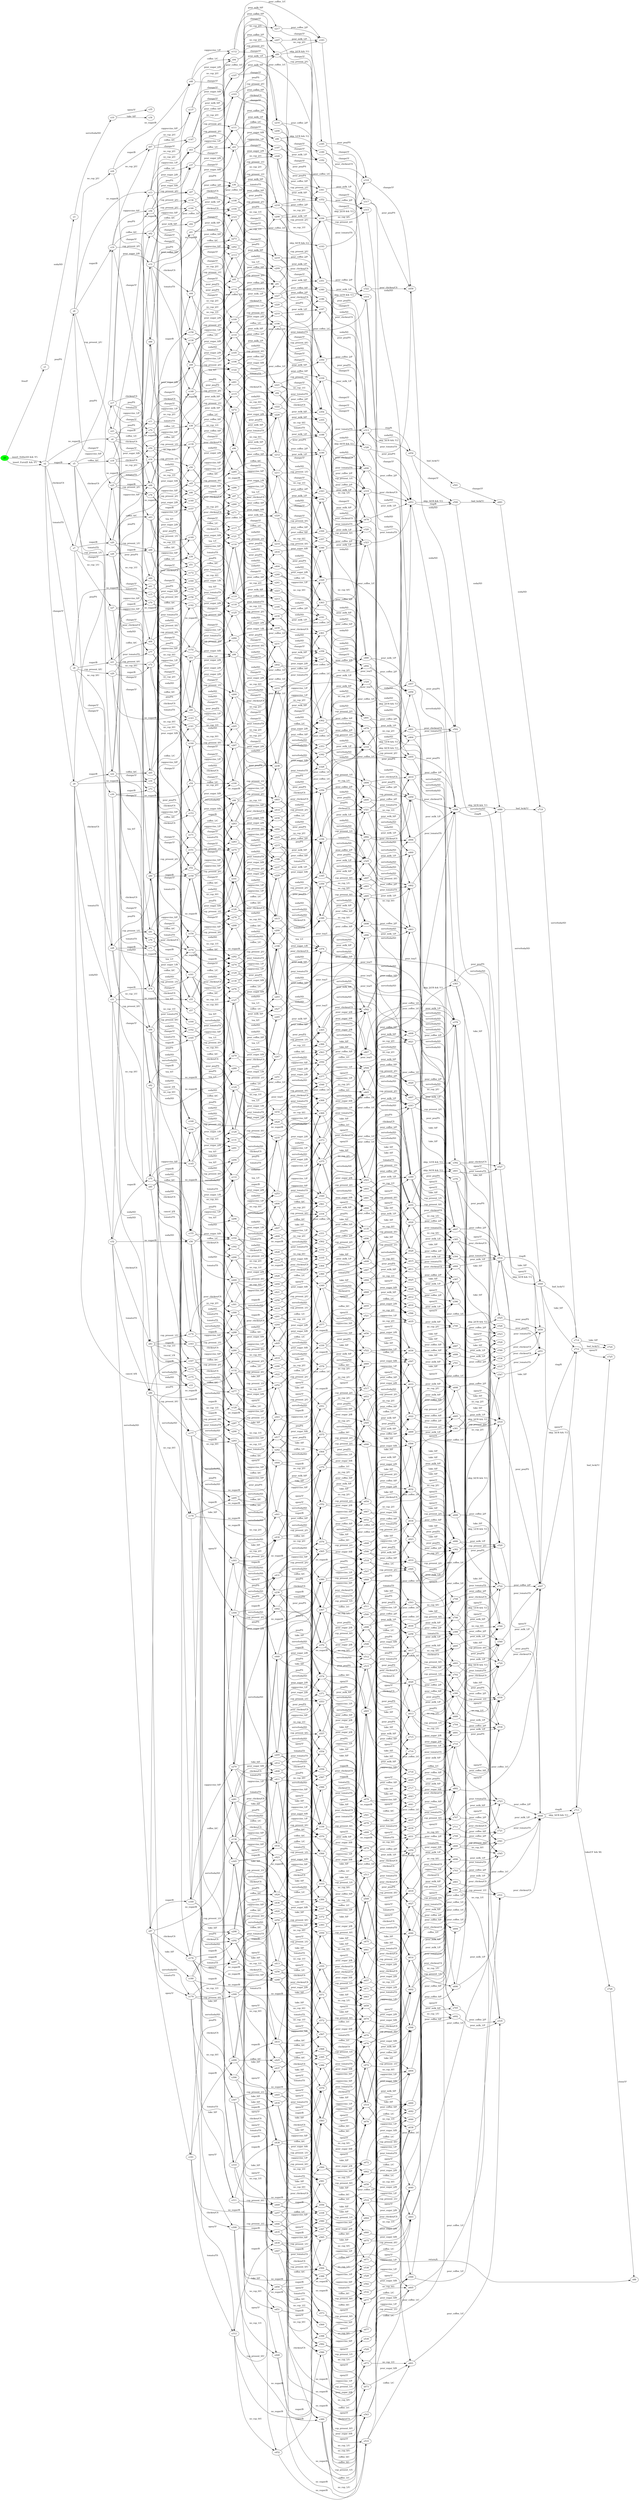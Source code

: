 digraph G {
rankdir=LR;
state0[ label = "s0", style=filled, color=green ];
state1 [ label = "s671" ];
state1 -> state2 [ label=" pour_sugar_0/B " ];
state1 -> state3 [ label=" pour_chicken/CS " ];
state4 [ label = "s550" ];
state4 -> state5 [ label=" take_0/F " ];
state4 -> state6 [ label=" open/!F " ];
state4 -> state7 [ label=" pour_sugar_2/B " ];
state8 [ label = "s670" ];
state8 -> state9 [ label=" pour_chicken/CS " ];
state8 -> state10 [ label=" pour_sugar_0/B " ];
state11 [ label = "s431" ];
state11 -> state12 [ label=" cappuccino_0/P " ];
state11 -> state13 [ label=" coffee_0/C " ];
state11 -> state14 [ label=" cup_present_2/U " ];
state11 -> state15 [ label=" no_cup_2/U " ];
state12 [ label = "s552" ];
state12 -> state16 [ label=" pour_sugar_2/B " ];
state12 -> state17 [ label=" cup_present_2/U " ];
state12 -> state6 [ label=" no_cup_2/U " ];
state18 [ label = "s310" ];
state18 -> state19 [ label=" take_0/F " ];
state18 -> state20 [ label=" no_sugar/B " ];
state18 -> state21 [ label=" open/!F " ];
state18 -> state22 [ label=" sugar/B " ];
state23 [ label = "s673" ];
state23 -> state24 [ label=" pour_sugar_0/B " ];
state25 [ label = "s551" ];
state25 -> state5 [ label=" no_cup_2/U " ];
state25 -> state26 [ label=" cup_present_2/U " ];
state25 -> state27 [ label=" pour_sugar_2/B " ];
state28 [ label = "s430" ];
state28 -> state29 [ label=" cup_present_2/U " ];
state28 -> state30 [ label=" coffee_0/C " ];
state28 -> state25 [ label=" cappuccino_0/P " ];
state28 -> state31 [ label=" no_cup_2/U " ];
state32 [ label = "s672" ];
state32 -> state33 [ label=" pour_sugar_0/B " ];
state34 [ label = "s305" ];
state34 -> state35 [ label=" pour_chicken/CS " ];
state34 -> state36 [ label=" sugar/B " ];
state34 -> state37 [ label=" take_0/F " ];
state34 -> state38 [ label=" open/!F " ];
state34 -> state39 [ label=" no_sugar/B " ];
state40 [ label = "s426" ];
state40 -> state41 [ label=" coffee_0/C " ];
state40 -> state42 [ label=" serveSoda/SD " ];
state40 -> state43 [ label=" cappuccino_0/P " ];
state44 [ label = "s668" ];
state44 -> state45 [ label=" pour_sugar_0/B " ];
state46 [ label = "s547" ];
state46 -> state47 [ label=" pour_tomato/TS " ];
state48 [ label = "s304" ];
state48 -> state49 [ label=" no_sugar/B " ];
state48 -> state50 [ label=" cup_present_2/U " ];
state48 -> state11 [ label=" sugar/B " ];
state48 -> state51 [ label=" no_cup_2/U " ];
state52 [ label = "s667" ];
state52 -> state3 [ label=" pour_pea/PS " ];
state52 -> state53 [ label=" pour_sugar_0/B " ];
state54 [ label = "s425" ];
state54 -> state55 [ label=" chicken/CS " ];
state54 -> state56 [ label=" tomato/TS " ];
state54 -> state13 [ label=" pea/PS " ];
state54 -> state57 [ label=" pour_sugar_0/B " ];
state58 [ label = "s546" ];
state58 -> state59 [ label=" pour_tomato/TS " ];
state60 [ label = "s549" ];
state60 -> state17 [ label=" open/!F " ];
state60 -> state26 [ label=" take_0/F " ];
state60 -> state61 [ label=" pour_pea/PS " ];
state60 -> state62 [ label=" pour_sugar_2/B " ];
state63 [ label = "s428" ];
state63 -> state42 [ label=" pour_pea/PS " ];
state63 -> state64 [ label=" coffee_0/C " ];
state63 -> state14 [ label=" open/!F " ];
state63 -> state60 [ label=" cappuccino_0/P " ];
state63 -> state29 [ label=" take_0/F " ];
state65 [ label = "s307" ];
state65 -> state66 [ label=" no_sugar/B " ];
state65 -> state67 [ label=" sugar/B " ];
state65 -> state68 [ label=" no_cup_1/U " ];
state65 -> state37 [ label=" cup_present_1/U " ];
state69 [ label = "s669" ];
state69 -> state70 [ label=" pour_sugar_0/B " ];
state71 [ label = "s427" ];
state71 -> state72 [ label=" pour_sugar_1/B " ];
state73 [ label = "s306" ];
state73 -> state74 [ label=" no_sugar/B " ];
state73 -> state75 [ label=" open/!F " ];
state73 -> state68 [ label=" take_0/F " ];
state73 -> state76 [ label=" sugar/B " ];
state43 [ label = "s548" ];
state43 -> state61 [ label=" serveSoda/SD " ];
state43 -> state77 [ label=" pour_sugar_2/B " ];
state78 [ label = "s543" ];
state78 -> state79 [ label=" cappuccino_1/P " ];
state78 -> state80 [ label=" coffee_1/C " ];
state81 [ label = "s301" ];
state81 -> state63 [ label=" sugar/B " ];
state81 -> state82 [ label=" take_0/F " ];
state81 -> state50 [ label=" open/!F " ];
state81 -> state83 [ label=" no_sugar/B " ];
state81 -> state35 [ label=" pour_pea/PS " ];
state84 [ label = "s664" ];
state84 -> state79 [ label=" pour_sugar_2/B " ];
state85 [ label = "s422" ];
state85 -> state86 [ label=" pour_sugar_0/B " ];
state85 -> state87 [ label=" serveSoda/SD " ];
state88 [ label = "s300" ];
state88 -> state35 [ label=" serveSoda/SD " ];
state88 -> state89 [ label=" no_sugar/B " ];
state88 -> state40 [ label=" sugar/B " ];
state90 [ label = "s542" ];
state90 -> state91 [ label=" cappuccino_1/P " ];
state90 -> state92 [ label=" coffee_1/C " ];
state93 [ label = "s421" ];
state93 -> state94 [ label=" pour_sugar_0/B " ];
state93 -> state95 [ label=" serveSoda/SD " ];
state93 -> state41 [ label=" pour_tomato/TS " ];
state96 [ label = "s663" ];
state96 -> state91 [ label=" pour_sugar_2/B " ];
state97 [ label = "s424" ];
state97 -> state98 [ label=" chicken/CS " ];
state97 -> state99 [ label=" tomato/TS " ];
state97 -> state30 [ label=" pea/PS " ];
state97 -> state100 [ label=" pour_sugar_0/B " ];
state101 [ label = "s545" ];
state102 [ label = "s666" ];
state102 -> state9 [ label=" pour_pea/PS " ];
state102 -> state103 [ label=" pour_sugar_0/B " ];
state104 [ label = "s303" ];
state104 -> state82 [ label=" cup_present_2/U " ];
state104 -> state105 [ label=" no_sugar/B " ];
state104 -> state28 [ label=" sugar/B " ];
state104 -> state106 [ label=" no_cup_2/U " ];
state107 [ label = "s544" ];
state108 [ label = "s302" ];
state108 -> state109 [ label=" sugar/B " ];
state108 -> state110 [ label=" no_sugar/B " ];
state108 -> state51 [ label=" open/!F " ];
state108 -> state106 [ label=" take_0/F " ];
state111 [ label = "s665" ];
state111 -> state112 [ label=" pour_sugar_0/B " ];
state111 -> state9 [ label=" take_0/F " ];
state111 -> state3 [ label=" open/!F " ];
state113 [ label = "s423" ];
state113 -> state56 [ label=" open/!F " ];
state113 -> state99 [ label=" take_0/F " ];
state113 -> state95 [ label=" cup_present_0/U " ];
state113 -> state114 [ label=" pour_sugar_0/B " ];
state113 -> state87 [ label=" no_cup_0/U " ];
state115 [ label = "s309" ];
state115 -> state116 [ label=" sugar/B " ];
state115 -> state35 [ label=" pour_tomato/TS " ];
state115 -> state117 [ label=" take_0/F " ];
state115 -> state118 [ label=" open/!F " ];
state115 -> state119 [ label=" no_sugar/B " ];
state120 [ label = "s308" ];
state120 -> state75 [ label=" no_cup_1/U " ];
state120 -> state38 [ label=" cup_present_1/U " ];
state120 -> state121 [ label=" no_sugar/B " ];
state120 -> state122 [ label=" sugar/B " ];
state109 [ label = "s429" ];
state109 -> state4 [ label=" cappuccino_0/P " ];
state109 -> state123 [ label=" coffee_0/C " ];
state109 -> state31 [ label=" take_0/F " ];
state109 -> state15 [ label=" open/!F " ];
state124 [ label = "s660" ];
state124 -> state125 [ label=" pour_sugar_2/B " ];
state126 [ label = "s662" ];
state126 -> state127 [ label=" pour_tomato/TS " ];
state126 -> state128 [ label=" pour_sugar_2/B " ];
state129 [ label = "s420" ];
state129 -> state130 [ label=" cup_present_1/U " ];
state129 -> state131 [ label=" pour_sugar_0/B " ];
state129 -> state55 [ label=" open/!F " ];
state129 -> state132 [ label=" no_cup_1/U " ];
state129 -> state98 [ label=" take_0/F " ];
state133 [ label = "s541" ];
state133 -> state134 [ label=" pour_tomato/TS " ];
state135 [ label = "s540" ];
state135 -> state136 [ label=" pour_tomato/TS " ];
state137 [ label = "s661" ];
state137 -> state138 [ label=" pour_tomato/TS " ];
state137 -> state139 [ label=" pour_sugar_2/B " ];
state140 [ label = "s657" ];
state140 -> state141 [ label=" pour_sugar_2/B " ];
state140 -> state138 [ label=" pour_chicken/CS " ];
state142 [ label = "s415" ];
state142 -> state64 [ label=" serveSoda/SD " ];
state142 -> state41 [ label=" pour_pea/PS " ];
state142 -> state143 [ label=" pour_sugar_0/B " ];
state144 [ label = "s536" ];
state144 -> state59 [ label=" pour_chicken/CS " ];
state145 [ label = "s414" ];
state145 -> state41 [ label=" soda/SD " ];
state145 -> state146 [ label=" pour_sugar_0/B " ];
state6 [ label = "s656" ];
state6 -> state147 [ label=" pour_sugar_2/B " ];
state148 [ label = "s535" ];
state149 [ label = "s417" ];
state149 -> state150 [ label=" pour_sugar_0/B " ];
state149 -> state64 [ label=" cup_present_2/U " ];
state149 -> state13 [ label=" open/!F " ];
state149 -> state123 [ label=" no_cup_2/U " ];
state149 -> state30 [ label=" take_0/F " ];
state151 [ label = "s538" ];
state151 -> state139 [ label=" cappuccino_1/P " ];
state151 -> state152 [ label=" coffee_1/C " ];
state151 -> state153 [ label=" pour_tomato/TS " ];
state154 [ label = "s659" ];
state154 -> state155 [ label=" pour_sugar_2/B " ];
state156 [ label = "s537" ];
state156 -> state47 [ label=" pour_chicken/CS " ];
state157 [ label = "s416" ];
state157 -> state123 [ label=" serveSoda/SD " ];
state157 -> state158 [ label=" pour_sugar_0/B " ];
state159 [ label = "s658" ];
state159 -> state160 [ label=" pour_sugar_2/B " ];
state159 -> state127 [ label=" pour_chicken/CS " ];
state161 [ label = "s411" ];
state161 -> state162 [ label=" pour_sugar_2/B " ];
state161 -> state163 [ label=" open/!F " ];
state161 -> state164 [ label=" cup_present_0/U " ];
state161 -> state165 [ label=" take_0/F " ];
state161 -> state166 [ label=" no_cup_0/U " ];
state167 [ label = "s532" ];
state167 -> state155 [ label=" cappuccino_1/P " ];
state167 -> state33 [ label=" coffee_1/C " ];
state26 [ label = "s653" ];
state26 -> state138 [ label=" pour_pea/PS " ];
state26 -> state168 [ label=" pour_sugar_2/B " ];
state169 [ label = "s410" ];
state169 -> state170 [ label=" pour_sugar_2/B " ];
state169 -> state166 [ label=" serveSoda/SD " ];
state171 [ label = "s531" ];
state171 -> state134 [ label=" pour_chicken/CS " ];
state61 [ label = "s652" ];
state61 -> state172 [ label=" pour_sugar_2/B " ];
state61 -> state127 [ label=" open/!F " ];
state61 -> state138 [ label=" take_0/F " ];
state173 [ label = "s413" ];
state173 -> state174 [ label=" chicken/CS " ];
state173 -> state163 [ label=" tomato/TS " ];
state173 -> state175 [ label=" pour_sugar_2/B " ];
state173 -> state12 [ label=" pea/PS " ];
state176 [ label = "s534" ];
state5 [ label = "s655" ];
state5 -> state177 [ label=" pour_sugar_2/B " ];
state17 [ label = "s654" ];
state17 -> state127 [ label=" pour_pea/PS " ];
state17 -> state178 [ label=" pour_sugar_2/B " ];
state179 [ label = "s412" ];
state179 -> state180 [ label=" chicken/CS " ];
state179 -> state181 [ label=" pour_sugar_2/B " ];
state179 -> state165 [ label=" tomato/TS " ];
state179 -> state25 [ label=" pea/PS " ];
state182 [ label = "s533" ];
state182 -> state125 [ label=" cappuccino_1/P " ];
state182 -> state24 [ label=" coffee_1/C " ];
state183 [ label = "s419" ];
state183 -> state184 [ label=" pour_sugar_0/B " ];
state183 -> state132 [ label=" serveSoda/SD " ];
state185 [ label = "s539" ];
state185 -> state128 [ label=" cappuccino_1/P " ];
state185 -> state186 [ label=" pour_tomato/TS " ];
state185 -> state187 [ label=" coffee_1/C " ];
state188 [ label = "s418" ];
state188 -> state189 [ label=" pour_sugar_0/B " ];
state188 -> state41 [ label=" pour_chicken/CS " ];
state188 -> state130 [ label=" serveSoda/SD " ];
state150 [ label = "s330" ];
state150 -> state190 [ label=" no_cup_2/U " ];
state150 -> state191 [ label=" take_0/F " ];
state150 -> state192 [ label=" pour_coffee_1/C " ];
state150 -> state193 [ label=" cup_present_2/U " ];
state150 -> state194 [ label=" open/!F " ];
state19 [ label = "s451" ];
state19 -> state90 [ label=" no_sugar/B " ];
state19 -> state195 [ label=" sugar/B " ];
state99 [ label = "s572" ];
state99 -> state196 [ label=" cup_present_0/U " ];
state99 -> state197 [ label=" no_cup_0/U " ];
state99 -> state198 [ label=" pour_sugar_0/B " ];
state199 [ label = "s693" ];
state199 -> state200 [ label=" pour_tomato/TS " ];
state199 -> state135 [ label=" pour_milk_1/P " ];
state87 [ label = "s571" ];
state87 -> state201 [ label=" open/!F " ];
state87 -> state197 [ label=" take_0/F " ];
state87 -> state202 [ label=" pour_sugar_0/B " ];
state118 [ label = "s450" ];
state118 -> state185 [ label=" no_sugar/B " ];
state118 -> state203 [ label=" sugar/B " ];
state118 -> state204 [ label=" pour_tomato/TS " ];
state205 [ label = "s692" ];
state205 -> state148 [ label=" pour_milk_1/P " ];
state206 [ label = "s211" ];
state206 -> state207 [ label=" pour_milk_1/P " ];
state206 -> state208 [ label=" no_cup_1/U " ];
state206 -> state209 [ label=" cup_present_1/U " ];
state206 -> state210 [ label=" soda/SD " ];
state42 [ label = "s574" ];
state42 -> state111 [ label=" coffee_0/C " ];
state42 -> state61 [ label=" cappuccino_0/P " ];
state42 -> state211 [ label=" open/!F " ];
state42 -> state212 [ label=" take_0/F " ];
state213 [ label = "s695" ];
state213 -> state107 [ label=" pour_milk_1/P " ];
state184 [ label = "s332" ];
state184 -> state214 [ label=" pour_coffee_1/C " ];
state184 -> state215 [ label=" serveSoda/SD " ];
state216 [ label = "s453" ];
state216 -> state217 [ label=" skip_3/(!R && !U) " ];
state216 -> state217 [ label=" ring/R " ];
state216 -> state218 [ label=" soda/SD " ];
state189 [ label = "s331" ];
state189 -> state219 [ label=" serveSoda/SD " ];
state189 -> state220 [ label=" pour_coffee_1/C " ];
state189 -> state221 [ label=" pour_chicken/CS " ];
state21 [ label = "s452" ];
state21 -> state78 [ label=" no_sugar/B " ];
state21 -> state222 [ label=" sugar/B " ];
state223 [ label = "s210" ];
state223 -> state208 [ label=" change/!F " ];
state223 -> state224 [ label=" pour_milk_1/P " ];
state56 [ label = "s573" ];
state56 -> state201 [ label=" no_cup_0/U " ];
state56 -> state225 [ label=" cup_present_0/U " ];
state56 -> state226 [ label=" pour_sugar_0/B " ];
state227 [ label = "s694" ];
state227 -> state133 [ label=" pour_milk_1/P " ];
state227 -> state228 [ label=" pour_tomato/TS " ];
state229 [ label = "s691" ];
state229 -> state176 [ label=" pour_milk_1/P " ];
state95 [ label = "s570" ];
state95 -> state196 [ label=" take_0/F " ];
state95 -> state230 [ label=" pour_sugar_0/B " ];
state95 -> state111 [ label=" pour_tomato/TS " ];
state95 -> state225 [ label=" open/!F " ];
state231 [ label = "s690" ];
state231 -> state171 [ label=" pour_milk_1/P " ];
state231 -> state228 [ label=" pour_chicken/CS " ];
state75 [ label = "s448" ];
state75 -> state182 [ label=" no_sugar/B " ];
state75 -> state232 [ label=" sugar/B " ];
state233 [ label = "s206" ];
state233 -> state234 [ label=" pour_pea/PS " ];
state233 -> state235 [ label=" change/!F " ];
state233 -> state236 [ label=" pour_milk_1/P " ];
state55 [ label = "s569" ];
state55 -> state23 [ label=" no_cup_1/U " ];
state55 -> state237 [ label=" pour_sugar_0/B " ];
state55 -> state1 [ label=" cup_present_1/U " ];
state146 [ label = "s327" ];
state146 -> state216 [ label=" pour_coffee_1/C " ];
state146 -> state221 [ label=" soda/SD " ];
state98 [ label = "s568" ];
state98 -> state238 [ label=" pour_sugar_0/B " ];
state98 -> state8 [ label=" cup_present_1/U " ];
state98 -> state32 [ label=" no_cup_1/U " ];
state239 [ label = "s689" ];
state239 -> state240 [ label=" pour_milk_1/P " ];
state239 -> state200 [ label=" pour_chicken/CS " ];
state68 [ label = "s447" ];
state68 -> state241 [ label=" sugar/B " ];
state68 -> state167 [ label=" no_sugar/B " ];
state242 [ label = "s326" ];
state242 -> state243 [ label=" pour_tomato/TS " ];
state242 -> state244 [ label=" soda/SD " ];
state245 [ label = "s205" ];
state245 -> state246 [ label=" pour_coffee_1/C " ];
state245 -> state57 [ label=" open/!F " ];
state245 -> state100 [ label=" take_0/F " ];
state245 -> state150 [ label=" pea/PS " ];
state245 -> state114 [ label=" tomato/TS " ];
state245 -> state131 [ label=" chicken/CS " ];
state158 [ label = "s329" ];
state158 -> state190 [ label=" serveSoda/SD " ];
state158 -> state247 [ label=" pour_coffee_1/C " ];
state248 [ label = "s208" ];
state248 -> state249 [ label=" pour_milk_1/P " ];
state248 -> state250 [ label=" soda/SD " ];
state248 -> state251 [ label=" no_cup_2/U " ];
state248 -> state235 [ label=" cup_present_2/U " ];
state143 [ label = "s328" ];
state143 -> state193 [ label=" serveSoda/SD " ];
state143 -> state252 [ label=" pour_coffee_1/C " ];
state143 -> state221 [ label=" pour_pea/PS " ];
state253 [ label = "s207" ];
state253 -> state251 [ label=" change/!F " ];
state253 -> state254 [ label=" pour_milk_1/P " ];
state117 [ label = "s449" ];
state117 -> state255 [ label=" sugar/B " ];
state117 -> state256 [ label=" pour_tomato/TS " ];
state117 -> state151 [ label=" no_sugar/B " ];
state257 [ label = "s323" ];
state257 -> state258 [ label=" soda/SD " ];
state257 -> state216 [ label=" pour_tomato/TS " ];
state259 [ label = "s686" ];
state259 -> state260 [ label=" pour_milk_1/P " ];
state259 -> state228 [ label=" pour_pea/PS " ];
state13 [ label = "s565" ];
state13 -> state194 [ label=" pour_sugar_0/B " ];
state13 -> state52 [ label=" cup_present_2/U " ];
state13 -> state69 [ label=" no_cup_2/U " ];
state261 [ label = "s202" ];
state261 -> state146 [ label=" pour_tomato/TS " ];
state261 -> state94 [ label=" soda/SD " ];
state261 -> state257 [ label=" pour_coffee_1/C " ];
state51 [ label = "s444" ];
state51 -> state262 [ label=" no_sugar/B " ];
state51 -> state15 [ label=" sugar/B " ];
state30 [ label = "s564" ];
state30 -> state191 [ label=" pour_sugar_0/B " ];
state30 -> state102 [ label=" cup_present_2/U " ];
state30 -> state44 [ label=" no_cup_2/U " ];
state263 [ label = "s322" ];
state263 -> state264 [ label=" soda/SD " ];
state263 -> state243 [ label=" pour_chicken/CS " ];
state265 [ label = "s685" ];
state265 -> state266 [ label=" pour_milk_1/P " ];
state265 -> state200 [ label=" pour_pea/PS " ];
state106 [ label = "s443" ];
state106 -> state267 [ label=" no_sugar/B " ];
state106 -> state31 [ label=" sugar/B " ];
state268 [ label = "s201" ];
state268 -> state131 [ label=" serveSoda/SD " ];
state268 -> state189 [ label=" cup_present_1/U " ];
state268 -> state184 [ label=" no_cup_1/U " ];
state268 -> state269 [ label=" pour_coffee_1/C " ];
state270 [ label = "s688" ];
state270 -> state271 [ label=" pour_milk_1/P " ];
state272 [ label = "s204" ];
state272 -> state86 [ label=" no_cup_0/U " ];
state272 -> state114 [ label=" serveSoda/SD " ];
state272 -> state273 [ label=" pour_coffee_1/C " ];
state272 -> state94 [ label=" cup_present_0/U " ];
state38 [ label = "s446" ];
state38 -> state274 [ label=" sugar/B " ];
state38 -> state275 [ label=" no_sugar/B " ];
state38 -> state204 [ label=" pour_chicken/CS " ];
state273 [ label = "s325" ];
state273 -> state276 [ label=" serveSoda/SD " ];
state273 -> state244 [ label=" skip_0/(!R && !U) " ];
state273 -> state277 [ label=" no_cup_0/U " ];
state273 -> state258 [ label=" cup_present_0/U " ];
state132 [ label = "s567" ];
state132 -> state215 [ label=" pour_sugar_0/B " ];
state132 -> state32 [ label=" take_0/F " ];
state132 -> state23 [ label=" open/!F " ];
state278 [ label = "s324" ];
state278 -> state277 [ label=" soda/SD " ];
state279 [ label = "s687" ];
state279 -> state280 [ label=" pour_milk_1/P " ];
state130 [ label = "s566" ];
state130 -> state111 [ label=" pour_chicken/CS " ];
state130 -> state219 [ label=" pour_sugar_0/B " ];
state130 -> state8 [ label=" take_0/F " ];
state130 -> state1 [ label=" open/!F " ];
state281 [ label = "s203" ];
state281 -> state278 [ label=" pour_coffee_1/C " ];
state281 -> state86 [ label=" soda/SD " ];
state37 [ label = "s445" ];
state37 -> state282 [ label=" no_sugar/B " ];
state37 -> state283 [ label=" sugar/B " ];
state37 -> state256 [ label=" pour_chicken/CS " ];
state284 [ label = "s209" ];
state284 -> state285 [ label=" pour_milk_1/P " ];
state284 -> state234 [ label=" pour_chicken/CS " ];
state284 -> state209 [ label=" change/!F " ];
state286 [ label = "s682" ];
state286 -> state136 [ label=" pour_coffee_1/C " ];
state41 [ label = "s561" ];
state41 -> state111 [ label=" serveSoda/SD " ];
state41 -> state221 [ label=" pour_sugar_0/B " ];
state35 [ label = "s440" ];
state35 -> state204 [ label=" open/!F " ];
state35 -> state287 [ label=" no_sugar/B " ];
state35 -> state42 [ label=" sugar/B " ];
state35 -> state256 [ label=" take_0/F " ];
state288 [ label = "s681" ];
state288 -> state289 [ label=" soda/SD " ];
state163 [ label = "s560" ];
state163 -> state126 [ label=" cup_present_0/U " ];
state163 -> state84 [ label=" no_cup_0/U " ];
state163 -> state290 [ label=" pour_sugar_2/B " ];
state269 [ label = "s321" ];
state269 -> state264 [ label=" skip_1/(!R && !U) " ];
state269 -> state214 [ label=" no_cup_1/U " ];
state269 -> state220 [ label=" cup_present_1/U " ];
state269 -> state291 [ label=" serveSoda/SD " ];
state50 [ label = "s442" ];
state50 -> state292 [ label=" no_sugar/B " ];
state50 -> state204 [ label=" pour_pea/PS " ];
state50 -> state14 [ label=" sugar/B " ];
state293 [ label = "s200" ];
state293 -> state184 [ label=" soda/SD " ];
state293 -> state294 [ label=" pour_coffee_1/C " ];
state123 [ label = "s563" ];
state123 -> state44 [ label=" take_0/F " ];
state123 -> state69 [ label=" open/!F " ];
state123 -> state190 [ label=" pour_sugar_0/B " ];
state295 [ label = "s684" ];
state295 -> state200 [ label=" take_0/F " ];
state295 -> state296 [ label=" pour_milk_1/P " ];
state295 -> state228 [ label=" open/!F " ];
state294 [ label = "s320" ];
state294 -> state214 [ label=" soda/SD " ];
state64 [ label = "s562" ];
state64 -> state52 [ label=" open/!F " ];
state64 -> state102 [ label=" take_0/F " ];
state64 -> state111 [ label=" pour_pea/PS " ];
state64 -> state193 [ label=" pour_sugar_0/B " ];
state297 [ label = "s683" ];
state297 -> state134 [ label=" pour_coffee_1/C " ];
state82 [ label = "s441" ];
state82 -> state256 [ label=" pour_pea/PS " ];
state82 -> state298 [ label=" no_sugar/B " ];
state82 -> state29 [ label=" sugar/B " ];
state299 [ label = "s680" ];
state299 -> state300 [ label=" serveSoda/SD " ];
state299 -> state289 [ label=" bad_luck/!U " ];
state211 [ label = "s679" ];
state211 -> state3 [ label=" coffee_0/C " ];
state211 -> state127 [ label=" cappuccino_0/P " ];
state301 [ label = "s316" ];
state301 -> state247 [ label=" no_cup_2/U " ];
state301 -> state252 [ label=" cup_present_2/U " ];
state301 -> state192 [ label=" serveSoda/SD " ];
state301 -> state302 [ label=" skip_2/(!R && !U) " ];
state166 [ label = "s558" ];
state166 -> state84 [ label=" open/!F " ];
state166 -> state96 [ label=" take_0/F " ];
state166 -> state303 [ label=" pour_sugar_2/B " ];
state22 [ label = "s437" ];
state22 -> state87 [ label=" coffee_0/C " ];
state22 -> state166 [ label=" cappuccino_0/P " ];
state22 -> state222 [ label=" open/!F " ];
state22 -> state195 [ label=" take_0/F " ];
state116 [ label = "s436" ];
state116 -> state95 [ label=" coffee_0/C " ];
state116 -> state42 [ label=" pour_tomato/TS " ];
state116 -> state255 [ label=" take_0/F " ];
state116 -> state203 [ label=" open/!F " ];
state116 -> state164 [ label=" cappuccino_0/P " ];
state212 [ label = "s678" ];
state212 -> state138 [ label=" cappuccino_0/P " ];
state212 -> state9 [ label=" coffee_0/C " ];
state304 [ label = "s315" ];
state304 -> state247 [ label=" soda/SD " ];
state164 [ label = "s557" ];
state164 -> state137 [ label=" take_0/F " ];
state164 -> state305 [ label=" pour_sugar_2/B " ];
state164 -> state126 [ label=" open/!F " ];
state164 -> state61 [ label=" pour_tomato/TS " ];
state306 [ label = "s318" ];
state306 -> state243 [ label=" change/!F " ];
state307 [ label = "s439" ];
state307 -> state163 [ label=" cappuccino_0/P " ];
state307 -> state56 [ label=" coffee_0/C " ];
state307 -> state222 [ label=" no_cup_0/U " ];
state307 -> state203 [ label=" cup_present_0/U " ];
state308 [ label = "s438" ];
state308 -> state255 [ label=" cup_present_0/U " ];
state308 -> state99 [ label=" coffee_0/C " ];
state308 -> state165 [ label=" cappuccino_0/P " ];
state308 -> state195 [ label=" no_cup_0/U " ];
state309 [ label = "s317" ];
state309 -> state302 [ label=" soda/SD " ];
state309 -> state243 [ label=" pour_pea/PS " ];
state165 [ label = "s559" ];
state165 -> state96 [ label=" no_cup_0/U " ];
state165 -> state137 [ label=" cup_present_0/U " ];
state165 -> state310 [ label=" pour_sugar_2/B " ];
state76 [ label = "s433" ];
state76 -> state311 [ label=" cappuccino_0/P " ];
state76 -> state232 [ label=" open/!F " ];
state76 -> state241 [ label=" take_0/F " ];
state76 -> state132 [ label=" coffee_0/C " ];
state311 [ label = "s554" ];
state311 -> state154 [ label=" take_0/F " ];
state311 -> state312 [ label=" pour_sugar_2/B " ];
state311 -> state124 [ label=" open/!F " ];
state313 [ label = "s312" ];
state313 -> state118 [ label=" cup_present_0/U " ];
state313 -> state307 [ label=" sugar/B " ];
state313 -> state21 [ label=" no_cup_0/U " ];
state313 -> state314 [ label=" no_sugar/B " ];
state225 [ label = "s675" ];
state225 -> state187 [ label=" pour_sugar_0/B " ];
state225 -> state3 [ label=" pour_tomato/TS " ];
state315 [ label = "s553" ];
state315 -> state140 [ label=" take_0/F " ];
state315 -> state316 [ label=" pour_sugar_2/B " ];
state315 -> state159 [ label=" open/!F " ];
state315 -> state61 [ label=" pour_chicken/CS " ];
state196 [ label = "s674" ];
state196 -> state152 [ label=" pour_sugar_0/B " ];
state196 -> state9 [ label=" pour_tomato/TS " ];
state36 [ label = "s432" ];
state36 -> state42 [ label=" pour_chicken/CS " ];
state36 -> state315 [ label=" cappuccino_0/P " ];
state36 -> state130 [ label=" coffee_0/C " ];
state36 -> state283 [ label=" take_0/F " ];
state36 -> state274 [ label=" open/!F " ];
state317 [ label = "s311" ];
state317 -> state308 [ label=" sugar/B " ];
state317 -> state19 [ label=" no_cup_0/U " ];
state317 -> state318 [ label=" no_sugar/B " ];
state317 -> state117 [ label=" cup_present_0/U " ];
state122 [ label = "s435" ];
state122 -> state232 [ label=" no_cup_1/U " ];
state122 -> state274 [ label=" cup_present_1/U " ];
state122 -> state174 [ label=" cappuccino_0/P " ];
state122 -> state55 [ label=" coffee_0/C " ];
state201 [ label = "s677" ];
state201 -> state80 [ label=" pour_sugar_0/B " ];
state319 [ label = "s314" ];
state319 -> state216 [ label=" pour_pea/PS " ];
state319 -> state252 [ label=" soda/SD " ];
state174 [ label = "s556" ];
state174 -> state320 [ label=" pour_sugar_2/B " ];
state174 -> state159 [ label=" cup_present_1/U " ];
state174 -> state124 [ label=" no_cup_1/U " ];
state67 [ label = "s434" ];
state67 -> state180 [ label=" cappuccino_0/P " ];
state67 -> state241 [ label=" no_cup_1/U " ];
state67 -> state283 [ label=" cup_present_1/U " ];
state67 -> state98 [ label=" coffee_0/C " ];
state180 [ label = "s555" ];
state180 -> state140 [ label=" cup_present_1/U " ];
state180 -> state321 [ label=" pour_sugar_2/B " ];
state180 -> state154 [ label=" no_cup_1/U " ];
state322 [ label = "s313" ];
state322 -> state323 [ label=" skip_3/(!R && !U) " ];
state322 -> state323 [ label=" ring/R " ];
state322 -> state216 [ label=" change/!F " ];
state197 [ label = "s676" ];
state197 -> state92 [ label=" pour_sugar_0/B " ];
state324 [ label = "s319" ];
state324 -> state220 [ label=" soda/SD " ];
state324 -> state216 [ label=" pour_chicken/CS " ];
state103 [ label = "s594" ];
state103 -> state286 [ label=" pour_pea/PS " ];
state103 -> state266 [ label=" pour_coffee_1/C " ];
state325 [ label = "s110" ];
state325 -> state326 [ label=" soda/SD " ];
state325 -> state327 [ label=" pour_coffee_2/P " ];
state325 -> state328 [ label=" pea/PS " ];
state325 -> state329 [ label=" chicken/CS " ];
state325 -> state330 [ label=" tomato/TS " ];
state237 [ label = "s473" ];
state237 -> state331 [ label=" pour_coffee_1/C " ];
state237 -> state24 [ label=" no_cup_1/U " ];
state237 -> state2 [ label=" cup_present_1/U " ];
state332 [ label = "s352" ];
state332 -> state333 [ label=" soda/SD " ];
state332 -> state304 [ label=" pour_coffee_2/P " ];
state334 [ label = "s231" ];
state334 -> state335 [ label=" soda/SD " ];
state334 -> state336 [ label=" pour_milk_0/P " ];
state334 -> state208 [ label=" pour_coffee_0/P " ];
state238 [ label = "s472" ];
state238 -> state33 [ label=" no_cup_1/U " ];
state238 -> state337 [ label=" pour_coffee_1/C " ];
state238 -> state10 [ label=" cup_present_1/U " ];
state112 [ label = "s593" ];
state112 -> state286 [ label=" take_0/F " ];
state112 -> state297 [ label=" open/!F " ];
state112 -> state296 [ label=" pour_coffee_1/C " ];
state338 [ label = "s230" ];
state338 -> state339 [ label=" pour_milk_0/P " ];
state338 -> state340 [ label=" soda/SD " ];
state338 -> state341 [ label=" pour_chicken/CS " ];
state338 -> state209 [ label=" pour_coffee_0/P " ];
state342 [ label = "s351" ];
state342 -> state319 [ label=" pour_coffee_2/P " ];
state342 -> state343 [ label=" soda/SD " ];
state342 -> state344 [ label=" pour_pea/PS " ];
state339 [ label = "s354" ];
state339 -> state344 [ label=" pour_chicken/CS " ];
state339 -> state324 [ label=" pour_coffee_2/P " ];
state339 -> state345 [ label=" soda/SD " ];
state346 [ label = "s112" ];
state346 -> state347 [ label=" change/!F " ];
state346 -> state253 [ label=" pour_coffee_0/P " ];
state346 -> state348 [ label=" pour_milk_0/P " ];
state349 [ label = "s233" ];
state349 -> state341 [ label=" pour_tomato/TS " ];
state349 -> state350 [ label=" pour_coffee_0/P " ];
state349 -> state351 [ label=" soda/SD " ];
state349 -> state352 [ label=" pour_milk_0/P " ];
state202 [ label = "s475" ];
state202 -> state92 [ label=" take_0/F " ];
state202 -> state80 [ label=" open/!F " ];
state202 -> state353 [ label=" pour_coffee_1/C " ];
state45 [ label = "s596" ];
state45 -> state280 [ label=" pour_coffee_1/C " ];
state354 [ label = "s111" ];
state354 -> state355 [ label=" pour_milk_0/P " ];
state354 -> state233 [ label=" pour_coffee_0/P " ];
state354 -> state356 [ label=" pour_pea/PS " ];
state354 -> state357 [ label=" change/!F " ];
state230 [ label = "s474" ];
state230 -> state152 [ label=" take_0/F " ];
state230 -> state358 [ label=" pour_coffee_1/C " ];
state230 -> state112 [ label=" pour_tomato/TS " ];
state230 -> state187 [ label=" open/!F " ];
state359 [ label = "s353" ];
state359 -> state343 [ label=" cup_present_2/U " ];
state359 -> state301 [ label=" pour_coffee_2/P " ];
state359 -> state360 [ label=" serveSoda/SD " ];
state359 -> state333 [ label=" no_cup_2/U " ];
state53 [ label = "s595" ];
state53 -> state297 [ label=" pour_pea/PS " ];
state53 -> state260 [ label=" pour_coffee_1/C " ];
state361 [ label = "s232" ];
state361 -> state362 [ label=" serveSoda/SD " ];
state361 -> state335 [ label=" no_cup_1/U " ];
state361 -> state210 [ label=" pour_coffee_0/P " ];
state361 -> state363 [ label=" pour_milk_0/P " ];
state361 -> state340 [ label=" cup_present_1/U " ];
state217 [ label = "s590" ];
state217 -> state288 [ label=" bad_luck/!U " ];
state217 -> state299 [ label=" soda/SD " ];
state364 [ label = "s592" ];
state364 -> state365 [ label=" serveSoda/SD " ];
state366 [ label = "s350" ];
state366 -> state344 [ label=" change/!F " ];
state366 -> state322 [ label=" pour_coffee_2/P " ];
state215 [ label = "s471" ];
state215 -> state367 [ label=" pour_coffee_1/C " ];
state215 -> state33 [ label=" take_0/F " ];
state215 -> state24 [ label=" open/!F " ];
state219 [ label = "s470" ];
state219 -> state112 [ label=" pour_chicken/CS " ];
state219 -> state2 [ label=" open/!F " ];
state219 -> state368 [ label=" pour_coffee_1/C " ];
state219 -> state10 [ label=" take_0/F " ];
state369 [ label = "s591" ];
state369 -> state288 [ label=" change/!F " ];
state370 [ label = "s349" ];
state370 -> state371 [ label=" tomato/TS " ];
state370 -> state372 [ label=" take_0/F " ];
state370 -> state373 [ label=" pea/PS " ];
state370 -> state374 [ label=" open/!F " ];
state370 -> state246 [ label=" pour_milk_1/P " ];
state370 -> state375 [ label=" chicken/CS " ];
state347 [ label = "s228" ];
state347 -> state376 [ label=" soda/SD " ];
state347 -> state332 [ label=" pour_milk_0/P " ];
state347 -> state251 [ label=" pour_coffee_0/P " ];
state377 [ label = "s107" ];
state377 -> state378 [ label=" pour_coffee_2/P " ];
state377 -> state348 [ label=" no_cup_2/U " ];
state377 -> state355 [ label=" cup_present_2/U " ];
state377 -> state328 [ label=" change/!F " ];
state379 [ label = "s348" ];
state379 -> state371 [ label=" serveSoda/SD " ];
state379 -> state380 [ label=" no_cup_0/U " ];
state379 -> state381 [ label=" cup_present_0/U " ];
state379 -> state273 [ label=" pour_milk_1/P " ];
state194 [ label = "s469" ];
state194 -> state382 [ label=" pour_coffee_1/C " ];
state194 -> state70 [ label=" no_cup_2/U " ];
state194 -> state53 [ label=" cup_present_2/U " ];
state383 [ label = "s106" ];
state383 -> state248 [ label=" pea/PS " ];
state383 -> state384 [ label=" tomato/TS " ];
state383 -> state206 [ label=" chicken/CS " ];
state383 -> state385 [ label=" soda/SD " ];
state383 -> state327 [ label=" pour_milk_1/P " ];
state357 [ label = "s227" ];
state357 -> state235 [ label=" pour_coffee_0/P " ];
state357 -> state341 [ label=" pour_pea/PS " ];
state357 -> state342 [ label=" pour_milk_0/P " ];
state357 -> state386 [ label=" soda/SD " ];
state387 [ label = "s109" ];
state387 -> state388 [ label=" pour_coffee_2/P " ];
state387 -> state389 [ label=" cup_present_0/U " ];
state387 -> state390 [ label=" no_cup_0/U " ];
state387 -> state330 [ label=" change/!F " ];
state391 [ label = "s108" ];
state391 -> state392 [ label=" cup_present_1/U " ];
state391 -> state393 [ label=" pour_coffee_2/P " ];
state391 -> state394 [ label=" no_cup_1/U " ];
state391 -> state329 [ label=" change/!F " ];
state395 [ label = "s229" ];
state395 -> state396 [ label=" serveSoda/SD " ];
state395 -> state376 [ label=" no_cup_2/U " ];
state395 -> state359 [ label=" pour_milk_0/P " ];
state395 -> state250 [ label=" pour_coffee_0/P " ];
state395 -> state386 [ label=" cup_present_2/U " ];
state210 [ label = "s345" ];
state210 -> state269 [ label=" pour_milk_1/P " ];
state210 -> state375 [ label=" serveSoda/SD " ];
state210 -> state397 [ label=" no_cup_1/U " ];
state210 -> state398 [ label=" cup_present_1/U " ];
state193 [ label = "s466" ];
state193 -> state103 [ label=" take_0/F " ];
state193 -> state53 [ label=" open/!F " ];
state193 -> state112 [ label=" pour_pea/PS " ];
state193 -> state399 [ label=" pour_coffee_1/C " ];
state256 [ label = "s587" ];
state256 -> state153 [ label=" no_sugar/B " ];
state256 -> state212 [ label=" sugar/B " ];
state400 [ label = "s103" ];
state400 -> state248 [ label=" change/!F " ];
state400 -> state378 [ label=" pour_milk_1/P " ];
state400 -> state253 [ label=" no_cup_2/U " ];
state400 -> state233 [ label=" cup_present_2/U " ];
state330 [ label = "s224" ];
state330 -> state401 [ label=" no_cup_0/U " ];
state330 -> state352 [ label=" cup_present_0/U " ];
state330 -> state402 [ label=" soda/SD " ];
state330 -> state403 [ label=" pour_coffee_2/P " ];
state221 [ label = "s465" ];
state221 -> state112 [ label=" serveSoda/SD " ];
state221 -> state218 [ label=" pour_coffee_1/C " ];
state404 [ label = "s102" ];
state404 -> state405 [ label=" pour_coffee_1/C " ];
state404 -> state245 [ label=" serveSoda/SD " ];
state404 -> state272 [ label=" tomato/TS " ];
state404 -> state268 [ label=" chicken/CS " ];
state404 -> state406 [ label=" pea/PS " ];
state390 [ label = "s223" ];
state390 -> state401 [ label=" change/!F " ];
state390 -> state407 [ label=" pour_coffee_2/P " ];
state208 [ label = "s344" ];
state208 -> state294 [ label=" pour_milk_1/P " ];
state208 -> state397 [ label=" soda/SD " ];
state222 [ label = "s586" ];
state222 -> state84 [ label=" cappuccino_0/P " ];
state222 -> state201 [ label=" coffee_0/C " ];
state356 [ label = "s226" ];
state356 -> state234 [ label=" pour_coffee_0/P " ];
state356 -> state366 [ label=" pour_milk_0/P " ];
state356 -> state341 [ label=" change/!F " ];
state218 [ label = "s589" ];
state218 -> state296 [ label=" serveSoda/SD " ];
state218 -> state299 [ label=" ring/R " ];
state218 -> state299 [ label=" skip_3/(!R && !U) " ];
state191 [ label = "s468" ];
state191 -> state103 [ label=" cup_present_2/U " ];
state191 -> state408 [ label=" pour_coffee_1/C " ];
state191 -> state45 [ label=" no_cup_2/U " ];
state409 [ label = "s105" ];
state409 -> state410 [ label=" no_cup_0/U " ];
state409 -> state384 [ label=" change/!F " ];
state409 -> state388 [ label=" pour_milk_1/P " ];
state409 -> state411 [ label=" cup_present_0/U " ];
state412 [ label = "s347" ];
state412 -> state278 [ label=" pour_milk_1/P " ];
state412 -> state380 [ label=" soda/SD " ];
state190 [ label = "s467" ];
state190 -> state413 [ label=" pour_coffee_1/C " ];
state190 -> state70 [ label=" open/!F " ];
state190 -> state45 [ label=" take_0/F " ];
state326 [ label = "s225" ];
state326 -> state405 [ label=" pour_coffee_2/P " ];
state326 -> state414 [ label=" serveSoda/SD " ];
state326 -> state359 [ label=" pea/PS " ];
state326 -> state402 [ label=" tomato/TS " ];
state326 -> state363 [ label=" chicken/CS " ];
state415 [ label = "s104" ];
state415 -> state223 [ label=" no_cup_1/U " ];
state415 -> state206 [ label=" change/!F " ];
state415 -> state284 [ label=" cup_present_1/U " ];
state415 -> state393 [ label=" pour_milk_1/P " ];
state204 [ label = "s588" ];
state204 -> state186 [ label=" no_sugar/B " ];
state204 -> state211 [ label=" sugar/B " ];
state350 [ label = "s346" ];
state350 -> state257 [ label=" pour_milk_1/P " ];
state350 -> state416 [ label=" pour_tomato/TS " ];
state350 -> state381 [ label=" soda/SD " ];
state255 [ label = "s583" ];
state255 -> state196 [ label=" coffee_0/C " ];
state255 -> state212 [ label=" pour_tomato/TS " ];
state255 -> state137 [ label=" cappuccino_0/P " ];
state258 [ label = "s462" ];
state258 -> state358 [ label=" serveSoda/SD " ];
state258 -> state218 [ label=" pour_tomato/TS " ];
state394 [ label = "s220" ];
state394 -> state336 [ label=" change/!F " ];
state394 -> state224 [ label=" pour_coffee_2/P " ];
state251 [ label = "s341" ];
state251 -> state304 [ label=" pour_milk_1/P " ];
state251 -> state417 [ label=" soda/SD " ];
state232 [ label = "s582" ];
state232 -> state124 [ label=" cappuccino_0/P " ];
state232 -> state23 [ label=" coffee_0/C " ];
state264 [ label = "s461" ];
state264 -> state418 [ label=" serveSoda/SD " ];
state264 -> state364 [ label=" pour_chicken/CS " ];
state235 [ label = "s340" ];
state235 -> state319 [ label=" pour_milk_1/P " ];
state235 -> state416 [ label=" pour_pea/PS " ];
state235 -> state419 [ label=" soda/SD " ];
state420 [ label = "s101" ];
state420 -> state272 [ label=" soda/SD " ];
state420 -> state261 [ label=" cup_present_0/U " ];
state420 -> state403 [ label=" pour_coffee_1/C " ];
state420 -> state281 [ label=" no_cup_0/U " ];
state209 [ label = "s343" ];
state209 -> state398 [ label=" soda/SD " ];
state209 -> state416 [ label=" pour_chicken/CS " ];
state209 -> state324 [ label=" pour_milk_1/P " ];
state389 [ label = "s222" ];
state389 -> state421 [ label=" pour_coffee_2/P " ];
state389 -> state352 [ label=" change/!F " ];
state389 -> state366 [ label=" pour_tomato/TS " ];
state195 [ label = "s585" ];
state195 -> state197 [ label=" coffee_0/C " ];
state195 -> state96 [ label=" cappuccino_0/P " ];
state244 [ label = "s464" ];
state244 -> state364 [ label=" pour_tomato/TS " ];
state244 -> state422 [ label=" serveSoda/SD " ];
state203 [ label = "s584" ];
state203 -> state211 [ label=" pour_tomato/TS " ];
state203 -> state225 [ label=" coffee_0/C " ];
state203 -> state126 [ label=" cappuccino_0/P " ];
state250 [ label = "s342" ];
state250 -> state419 [ label=" cup_present_2/U " ];
state250 -> state373 [ label=" serveSoda/SD " ];
state250 -> state417 [ label=" no_cup_2/U " ];
state250 -> state301 [ label=" pour_milk_1/P " ];
state329 [ label = "s221" ];
state329 -> state207 [ label=" pour_coffee_2/P " ];
state329 -> state336 [ label=" no_cup_1/U " ];
state329 -> state339 [ label=" cup_present_1/U " ];
state329 -> state363 [ label=" soda/SD " ];
state423 [ label = "s100" ];
state423 -> state407 [ label=" pour_coffee_1/C " ];
state423 -> state281 [ label=" change/!F " ];
state277 [ label = "s463" ];
state277 -> state353 [ label=" serveSoda/SD " ];
state214 [ label = "s460" ];
state214 -> state367 [ label=" serveSoda/SD " ];
state241 [ label = "s581" ];
state241 -> state154 [ label=" cappuccino_0/P " ];
state241 -> state32 [ label=" coffee_0/C " ];
state274 [ label = "s580" ];
state274 -> state211 [ label=" pour_chicken/CS " ];
state274 -> state159 [ label=" cappuccino_0/P " ];
state274 -> state1 [ label=" coffee_0/C " ];
state220 [ label = "s459" ];
state220 -> state218 [ label=" pour_chicken/CS " ];
state220 -> state368 [ label=" serveSoda/SD " ];
state57 [ label = "s338" ];
state57 -> state194 [ label=" pea/PS " ];
state57 -> state226 [ label=" tomato/TS " ];
state57 -> state237 [ label=" chicken/CS " ];
state57 -> state424 [ label=" pour_coffee_1/C " ];
state348 [ label = "s217" ];
state348 -> state332 [ label=" change/!F " ];
state348 -> state254 [ label=" pour_coffee_2/P " ];
state355 [ label = "s216" ];
state355 -> state366 [ label=" pour_pea/PS " ];
state355 -> state236 [ label=" pour_coffee_2/P " ];
state355 -> state342 [ label=" change/!F " ];
state243 [ label = "s458" ];
state243 -> state364 [ label=" soda/SD " ];
state100 [ label = "s337" ];
state100 -> state238 [ label=" chicken/CS " ];
state100 -> state425 [ label=" pour_coffee_1/C " ];
state100 -> state198 [ label=" tomato/TS " ];
state100 -> state191 [ label=" pea/PS " ];
state283 [ label = "s579" ];
state283 -> state140 [ label=" cappuccino_0/P " ];
state283 -> state212 [ label=" pour_chicken/CS " ];
state283 -> state8 [ label=" coffee_0/C " ];
state392 [ label = "s219" ];
state392 -> state285 [ label=" pour_coffee_2/P " ];
state392 -> state366 [ label=" pour_chicken/CS " ];
state392 -> state339 [ label=" change/!F " ];
state234 [ label = "s339" ];
state234 -> state322 [ label=" pour_milk_1/P " ];
state234 -> state416 [ label=" change/!F " ];
state328 [ label = "s218" ];
state328 -> state359 [ label=" soda/SD " ];
state328 -> state249 [ label=" pour_coffee_2/P " ];
state328 -> state332 [ label=" no_cup_2/U " ];
state328 -> state342 [ label=" cup_present_2/U " ];
state410 [ label = "s213" ];
state410 -> state407 [ label=" pour_milk_1/P " ];
state410 -> state412 [ label=" change/!F " ];
state252 [ label = "s455" ];
state252 -> state399 [ label=" serveSoda/SD " ];
state252 -> state218 [ label=" pour_pea/PS " ];
state426 [ label = "s697" ];
state426 -> state427 [ label=" open/!F " ];
state426 -> state296 [ label=" pour_coffee_2/P " ];
state426 -> state428 [ label=" take_0/F " ];
state94 [ label = "s334" ];
state94 -> state258 [ label=" pour_coffee_1/C " ];
state94 -> state230 [ label=" serveSoda/SD " ];
state94 -> state221 [ label=" pour_tomato/TS " ];
state14 [ label = "s576" ];
state14 -> state211 [ label=" pour_pea/PS " ];
state14 -> state17 [ label=" cappuccino_0/P " ];
state14 -> state52 [ label=" coffee_0/C " ];
state429 [ label = "s696" ];
state429 -> state101 [ label=" pour_milk_1/P " ];
state29 [ label = "s575" ];
state29 -> state212 [ label=" pour_pea/PS " ];
state29 -> state102 [ label=" coffee_0/C " ];
state29 -> state26 [ label=" cappuccino_0/P " ];
state131 [ label = "s333" ];
state131 -> state219 [ label=" cup_present_1/U " ];
state131 -> state237 [ label=" open/!F " ];
state131 -> state291 [ label=" pour_coffee_1/C " ];
state131 -> state215 [ label=" no_cup_1/U " ];
state131 -> state238 [ label=" take_0/F " ];
state411 [ label = "s212" ];
state411 -> state350 [ label=" change/!F " ];
state411 -> state234 [ label=" pour_tomato/TS " ];
state411 -> state421 [ label=" pour_milk_1/P " ];
state323 [ label = "s454" ];
state323 -> state369 [ label=" bad_luck/!U " ];
state323 -> state217 [ label=" change/!F " ];
state302 [ label = "s457" ];
state302 -> state364 [ label=" pour_pea/PS " ];
state302 -> state430 [ label=" serveSoda/SD " ];
state15 [ label = "s578" ];
state15 -> state6 [ label=" cappuccino_0/P " ];
state15 -> state69 [ label=" coffee_0/C " ];
state431 [ label = "s699" ];
state431 -> state260 [ label=" pour_coffee_2/P " ];
state431 -> state427 [ label=" pour_pea/PS " ];
state114 [ label = "s336" ];
state114 -> state276 [ label=" pour_coffee_1/C " ];
state114 -> state226 [ label=" open/!F " ];
state114 -> state202 [ label=" no_cup_0/U " ];
state114 -> state198 [ label=" take_0/F " ];
state114 -> state230 [ label=" cup_present_0/U " ];
state385 [ label = "s215" ];
state385 -> state405 [ label=" pour_milk_1/P " ];
state385 -> state370 [ label=" serveSoda/SD " ];
state385 -> state250 [ label=" pea/PS " ];
state385 -> state379 [ label=" tomato/TS " ];
state385 -> state210 [ label=" chicken/CS " ];
state247 [ label = "s456" ];
state247 -> state413 [ label=" serveSoda/SD " ];
state86 [ label = "s335" ];
state86 -> state202 [ label=" serveSoda/SD " ];
state86 -> state277 [ label=" pour_coffee_1/C " ];
state384 [ label = "s214" ];
state384 -> state412 [ label=" no_cup_0/U " ];
state384 -> state350 [ label=" cup_present_0/U " ];
state384 -> state403 [ label=" pour_milk_1/P " ];
state384 -> state379 [ label=" soda/SD " ];
state432 [ label = "s698" ];
state432 -> state266 [ label=" pour_coffee_2/P " ];
state432 -> state428 [ label=" pour_pea/PS " ];
state31 [ label = "s577" ];
state31 -> state5 [ label=" cappuccino_0/P " ];
state31 -> state44 [ label=" coffee_0/C " ];
state72 [ label = "s374" ];
state72 -> state296 [ label=" pour_tea/T " ];
state433 [ label = "s132" ];
state433 -> state434 [ label=" cappuccino_1/P " ];
state433 -> state272 [ label=" coffee_1/C " ];
state433 -> state435 [ label=" serveSoda/SD " ];
state433 -> state436 [ label=" cup_present_0/U " ];
state433 -> state437 [ label=" no_cup_0/U " ];
state438 [ label = "s495" ];
state438 -> state439 [ label=" serveSoda/SD " ];
state438 -> state214 [ label=" pour_coffee_2/P " ];
state440 [ label = "s253" ];
state440 -> state353 [ label=" pour_tea/T " ];
state441 [ label = "s131" ];
state441 -> state437 [ label=" soda/SD " ];
state441 -> state281 [ label=" coffee_1/C " ];
state441 -> state440 [ label=" tea_1/T " ];
state441 -> state442 [ label=" cappuccino_1/P " ];
state437 [ label = "s252" ];
state437 -> state20 [ label=" serveSoda/SD " ];
state437 -> state170 [ label=" cappuccino_1/P " ];
state437 -> state86 [ label=" coffee_1/C " ];
state345 [ label = "s494" ];
state345 -> state443 [ label=" serveSoda/SD " ];
state345 -> state444 [ label=" pour_chicken/CS " ];
state345 -> state220 [ label=" pour_coffee_2/P " ];
state89 [ label = "s373" ];
state89 -> state221 [ label=" coffee_1/C " ];
state89 -> state77 [ label=" cappuccino_1/P " ];
state89 -> state287 [ label=" serveSoda/SD " ];
state276 [ label = "s255" ];
state276 -> state358 [ label=" cup_present_0/U " ];
state276 -> state422 [ label=" skip_0/(!R && !U) " ];
state276 -> state445 [ label=" take_0/F " ];
state276 -> state353 [ label=" no_cup_0/U " ];
state276 -> state446 [ label=" open/!F " ];
state399 [ label = "s376" ];
state399 -> state266 [ label=" take_0/F " ];
state399 -> state260 [ label=" open/!F " ];
state399 -> state296 [ label=" pour_pea/PS " ];
state447 [ label = "s134" ];
state447 -> state448 [ label=" cappuccino_1/P " ];
state447 -> state449 [ label=" open/!F " ];
state447 -> state450 [ label=" take_0/F " ];
state447 -> state451 [ label=" pea/PS " ];
state447 -> state435 [ label=" tomato/TS " ];
state447 -> state452 [ label=" chicken/CS " ];
state447 -> state245 [ label=" coffee_1/C " ];
state453 [ label = "s497" ];
state453 -> state258 [ label=" pour_coffee_2/P " ];
state453 -> state454 [ label=" serveSoda/SD " ];
state453 -> state444 [ label=" pour_tomato/TS " ];
state83 [ label = "s375" ];
state83 -> state292 [ label=" open/!F " ];
state83 -> state62 [ label=" cappuccino_1/P " ];
state83 -> state298 [ label=" take_0/F " ];
state83 -> state193 [ label=" coffee_1/C " ];
state83 -> state287 [ label=" pour_pea/PS " ];
state435 [ label = "s254" ];
state435 -> state114 [ label=" coffee_1/C " ];
state435 -> state119 [ label=" cup_present_0/U " ];
state435 -> state318 [ label=" take_0/F " ];
state435 -> state20 [ label=" no_cup_0/U " ];
state435 -> state314 [ label=" open/!F " ];
state435 -> state162 [ label=" cappuccino_1/P " ];
state455 [ label = "s496" ];
state455 -> state443 [ label=" cup_present_1/U " ];
state455 -> state291 [ label=" pour_coffee_2/P " ];
state455 -> state456 [ label=" open/!F " ];
state455 -> state439 [ label=" no_cup_1/U " ];
state455 -> state457 [ label=" take_0/F " ];
state458 [ label = "s133" ];
state458 -> state440 [ label=" no_cup_0/U " ];
state458 -> state459 [ label=" cup_present_0/U " ];
state458 -> state276 [ label=" pour_tea/T " ];
state162 [ label = "s370" ];
state162 -> state305 [ label=" cup_present_0/U " ];
state162 -> state310 [ label=" take_0/F " ];
state162 -> state303 [ label=" no_cup_0/U " ];
state162 -> state290 [ label=" open/!F " ];
state162 -> state371 [ label=" pour_coffee_0/P " ];
state162 -> state460 [ label=" pour_milk_0/P " ];
state343 [ label = "s491" ];
state343 -> state461 [ label=" serveSoda/SD " ];
state343 -> state252 [ label=" pour_coffee_2/P " ];
state343 -> state444 [ label=" pour_pea/PS " ];
state344 [ label = "s490" ];
state344 -> state216 [ label=" pour_coffee_2/P " ];
state344 -> state444 [ label=" soda/SD " ];
state462 [ label = "s130" ];
state462 -> state463 [ label=" pour_tomato/TS " ];
state462 -> state261 [ label=" coffee_1/C " ];
state462 -> state436 [ label=" soda/SD " ];
state462 -> state349 [ label=" cappuccino_1/P " ];
state462 -> state459 [ label=" tea_1/T " ];
state360 [ label = "s493" ];
state360 -> state464 [ label=" open/!F " ];
state360 -> state461 [ label=" cup_present_2/U " ];
state360 -> state192 [ label=" pour_coffee_2/P " ];
state360 -> state465 [ label=" take_0/F " ];
state360 -> state466 [ label=" no_cup_2/U " ];
state459 [ label = "s251" ];
state459 -> state358 [ label=" pour_tea/T " ];
state459 -> state72 [ label=" pour_tomato/TS " ];
state175 [ label = "s372" ];
state175 -> state374 [ label=" pour_coffee_0/P " ];
state175 -> state467 [ label=" pour_milk_0/P " ];
state175 -> state320 [ label=" chicken/CS " ];
state175 -> state290 [ label=" tomato/TS " ];
state175 -> state16 [ label=" pea/PS " ];
state333 [ label = "s492" ];
state333 -> state247 [ label=" pour_coffee_2/P " ];
state333 -> state466 [ label=" serveSoda/SD " ];
state181 [ label = "s371" ];
state181 -> state468 [ label=" pour_milk_0/P " ];
state181 -> state372 [ label=" pour_coffee_0/P " ];
state181 -> state321 [ label=" chicken/CS " ];
state181 -> state27 [ label=" pea/PS " ];
state181 -> state310 [ label=" tomato/TS " ];
state436 [ label = "s250" ];
state436 -> state351 [ label=" cappuccino_1/P " ];
state436 -> state94 [ label=" coffee_1/C " ];
state436 -> state119 [ label=" serveSoda/SD " ];
state436 -> state89 [ label=" pour_tomato/TS " ];
state469 [ label = "s129" ];
state469 -> state291 [ label=" pour_tea/T " ];
state469 -> state470 [ label=" no_cup_1/U " ];
state469 -> state471 [ label=" cup_present_1/U " ];
state291 [ label = "s249" ];
state291 -> state331 [ label=" open/!F " ];
state291 -> state337 [ label=" take_0/F " ];
state291 -> state367 [ label=" no_cup_1/U " ];
state291 -> state368 [ label=" cup_present_1/U " ];
state291 -> state418 [ label=" skip_1/(!R && !U) " ];
state472 [ label = "s128" ];
state472 -> state473 [ label=" cup_present_1/U " ];
state472 -> state268 [ label=" coffee_1/C " ];
state472 -> state361 [ label=" cappuccino_1/P " ];
state472 -> state474 [ label=" no_cup_1/U " ];
state472 -> state452 [ label=" serveSoda/SD " ];
state475 [ label = "s125" ];
state475 -> state476 [ label=" no_cup_2/U " ];
state475 -> state477 [ label=" cup_present_2/U " ];
state475 -> state192 [ label=" pour_tea/T " ];
state362 [ label = "s367" ];
state362 -> state312 [ label=" no_cup_1/U " ];
state362 -> state321 [ label=" take_0/F " ];
state362 -> state320 [ label=" open/!F " ];
state362 -> state316 [ label=" cup_present_1/U " ];
state362 -> state375 [ label=" pour_coffee_0/P " ];
state362 -> state455 [ label=" pour_milk_0/P " ];
state372 [ label = "s488" ];
state372 -> state478 [ label=" chicken/CS " ];
state372 -> state479 [ label=" tomato/TS " ];
state372 -> state480 [ label=" pea/PS " ];
state372 -> state425 [ label=" pour_milk_1/P " ];
state474 [ label = "s246" ];
state474 -> state184 [ label=" coffee_1/C " ];
state474 -> state74 [ label=" serveSoda/SD " ];
state474 -> state335 [ label=" cappuccino_1/P " ];
state371 [ label = "s487" ];
state371 -> state276 [ label=" pour_milk_1/P " ];
state371 -> state481 [ label=" open/!F " ];
state371 -> state479 [ label=" take_0/F " ];
state371 -> state482 [ label=" cup_present_0/U " ];
state371 -> state483 [ label=" no_cup_0/U " ];
state335 [ label = "s366" ];
state335 -> state312 [ label=" serveSoda/SD " ];
state335 -> state397 [ label=" pour_coffee_0/P " ];
state335 -> state438 [ label=" pour_milk_0/P " ];
state484 [ label = "s124" ];
state484 -> state395 [ label=" cappuccino_1/P " ];
state484 -> state485 [ label=" no_cup_2/U " ];
state484 -> state451 [ label=" serveSoda/SD " ];
state484 -> state486 [ label=" cup_present_2/U " ];
state484 -> state406 [ label=" coffee_1/C " ];
state471 [ label = "s245" ];
state471 -> state368 [ label=" pour_tea/T " ];
state471 -> state72 [ label=" pour_chicken/CS " ];
state487 [ label = "s127" ];
state487 -> state293 [ label=" coffee_1/C " ];
state487 -> state474 [ label=" soda/SD " ];
state487 -> state470 [ label=" tea_1/T " ];
state487 -> state334 [ label=" cappuccino_1/P " ];
state170 [ label = "s369" ];
state170 -> state488 [ label=" pour_milk_0/P " ];
state170 -> state380 [ label=" pour_coffee_0/P " ];
state170 -> state303 [ label=" serveSoda/SD " ];
state452 [ label = "s248" ];
state452 -> state362 [ label=" cappuccino_1/P " ];
state452 -> state131 [ label=" coffee_1/C " ];
state452 -> state39 [ label=" cup_present_1/U " ];
state452 -> state66 [ label=" take_0/F " ];
state452 -> state74 [ label=" no_cup_1/U " ];
state452 -> state121 [ label=" open/!F " ];
state351 [ label = "s368" ];
state351 -> state77 [ label=" pour_tomato/TS " ];
state351 -> state381 [ label=" pour_coffee_0/P " ];
state351 -> state305 [ label=" serveSoda/SD " ];
state351 -> state453 [ label=" pour_milk_0/P " ];
state489 [ label = "s126" ];
state489 -> state471 [ label=" tea_1/T " ];
state489 -> state463 [ label=" pour_chicken/CS " ];
state489 -> state490 [ label=" coffee_1/C " ];
state489 -> state338 [ label=" cappuccino_1/P " ];
state489 -> state473 [ label=" soda/SD " ];
state374 [ label = "s489" ];
state374 -> state491 [ label=" chicken/CS " ];
state374 -> state481 [ label=" tomato/TS " ];
state374 -> state424 [ label=" pour_milk_1/P " ];
state374 -> state492 [ label=" pea/PS " ];
state470 [ label = "s247" ];
state470 -> state367 [ label=" pour_tea/T " ];
state375 [ label = "s484" ];
state375 -> state478 [ label=" take_0/F " ];
state375 -> state493 [ label=" no_cup_1/U " ];
state375 -> state291 [ label=" pour_milk_1/P " ];
state375 -> state491 [ label=" open/!F " ];
state375 -> state494 [ label=" cup_present_1/U " ];
state376 [ label = "s363" ];
state376 -> state417 [ label=" pour_coffee_0/P " ];
state376 -> state333 [ label=" pour_milk_0/P " ];
state376 -> state7 [ label=" serveSoda/SD " ];
state451 [ label = "s242" ];
state451 -> state49 [ label=" open/!F " ];
state451 -> state396 [ label=" cappuccino_1/P " ];
state451 -> state105 [ label=" take_0/F " ];
state451 -> state110 [ label=" no_cup_2/U " ];
state451 -> state83 [ label=" cup_present_2/U " ];
state451 -> state150 [ label=" coffee_1/C " ];
state495 [ label = "s121" ];
state495 -> state496 [ label=" coffee_1/C " ];
state495 -> state356 [ label=" cappuccino_1/P " ];
state495 -> state463 [ label=" change/!F " ];
state476 [ label = "s241" ];
state476 -> state413 [ label=" pour_tea/T " ];
state497 [ label = "s120" ];
state497 -> state326 [ label=" pour_milk_0/P " ];
state497 -> state385 [ label=" pour_coffee_0/P " ];
state497 -> state448 [ label=" serveSoda/SD " ];
state497 -> state395 [ label=" pea/PS " ];
state497 -> state434 [ label=" tomato/TS " ];
state497 -> state361 [ label=" chicken/CS " ];
state386 [ label = "s362" ];
state386 -> state343 [ label=" pour_milk_0/P " ];
state386 -> state77 [ label=" pour_pea/PS " ];
state386 -> state419 [ label=" pour_coffee_0/P " ];
state386 -> state62 [ label=" serveSoda/SD " ];
state397 [ label = "s483" ];
state397 -> state493 [ label=" serveSoda/SD " ];
state397 -> state214 [ label=" pour_milk_1/P " ];
state380 [ label = "s486" ];
state380 -> state277 [ label=" pour_milk_1/P " ];
state380 -> state483 [ label=" serveSoda/SD " ];
state473 [ label = "s244" ];
state473 -> state189 [ label=" coffee_1/C " ];
state473 -> state39 [ label=" serveSoda/SD " ];
state473 -> state340 [ label=" cappuccino_1/P " ];
state473 -> state89 [ label=" pour_chicken/CS " ];
state498 [ label = "s123" ];
state498 -> state476 [ label=" tea_1/T " ];
state498 -> state485 [ label=" soda/SD " ];
state498 -> state499 [ label=" coffee_1/C " ];
state498 -> state347 [ label=" cappuccino_1/P " ];
state340 [ label = "s365" ];
state340 -> state77 [ label=" pour_chicken/CS " ];
state340 -> state316 [ label=" serveSoda/SD " ];
state340 -> state345 [ label=" pour_milk_0/P " ];
state340 -> state398 [ label=" pour_coffee_0/P " ];
state192 [ label = "s243" ];
state192 -> state408 [ label=" take_0/F " ];
state192 -> state413 [ label=" no_cup_2/U " ];
state192 -> state430 [ label=" skip_2/(!R && !U) " ];
state192 -> state399 [ label=" cup_present_2/U " ];
state192 -> state382 [ label=" open/!F " ];
state396 [ label = "s364" ];
state396 -> state373 [ label=" pour_coffee_0/P " ];
state396 -> state360 [ label=" pour_milk_0/P " ];
state396 -> state27 [ label=" take_0/F " ];
state396 -> state62 [ label=" cup_present_2/U " ];
state396 -> state7 [ label=" no_cup_2/U " ];
state396 -> state16 [ label=" open/!F " ];
state381 [ label = "s485" ];
state381 -> state500 [ label=" pour_tomato/TS " ];
state381 -> state258 [ label=" pour_milk_1/P " ];
state381 -> state482 [ label=" serveSoda/SD " ];
state501 [ label = "s122" ];
state501 -> state502 [ label=" coffee_1/C " ];
state501 -> state357 [ label=" cappuccino_1/P " ];
state501 -> state486 [ label=" soda/SD " ];
state501 -> state477 [ label=" tea_1/T " ];
state501 -> state463 [ label=" pour_pea/PS " ];
state417 [ label = "s480" ];
state417 -> state503 [ label=" serveSoda/SD " ];
state417 -> state247 [ label=" pour_milk_1/P " ];
state398 [ label = "s482" ];
state398 -> state220 [ label=" pour_milk_1/P " ];
state398 -> state500 [ label=" pour_chicken/CS " ];
state398 -> state494 [ label=" serveSoda/SD " ];
state485 [ label = "s240" ];
state485 -> state376 [ label=" cappuccino_1/P " ];
state485 -> state158 [ label=" coffee_1/C " ];
state485 -> state110 [ label=" serveSoda/SD " ];
state341 [ label = "s361" ];
state341 -> state77 [ label=" soda/SD " ];
state341 -> state416 [ label=" pour_coffee_0/P " ];
state341 -> state344 [ label=" pour_milk_0/P " ];
state414 [ label = "s360" ];
state414 -> state360 [ label=" pea/PS " ];
state414 -> state246 [ label=" pour_coffee_2/P " ];
state414 -> state468 [ label=" take_0/F " ];
state414 -> state460 [ label=" tomato/TS " ];
state414 -> state455 [ label=" chicken/CS " ];
state414 -> state467 [ label=" open/!F " ];
state373 [ label = "s481" ];
state373 -> state504 [ label=" cup_present_2/U " ];
state373 -> state192 [ label=" pour_milk_1/P " ];
state373 -> state480 [ label=" take_0/F " ];
state373 -> state503 [ label=" no_cup_2/U " ];
state373 -> state492 [ label=" open/!F " ];
state505 [ label = "s118" ];
state505 -> state390 [ label=" pour_milk_0/P " ];
state505 -> state410 [ label=" pour_coffee_0/P " ];
state505 -> state442 [ label=" change/!F " ];
state477 [ label = "s239" ];
state477 -> state399 [ label=" pour_tea/T " ];
state477 -> state72 [ label=" pour_pea/PS " ];
state506 [ label = "s117" ];
state506 -> state356 [ label=" pour_tomato/TS " ];
state506 -> state389 [ label=" pour_milk_0/P " ];
state506 -> state411 [ label=" pour_coffee_0/P " ];
state506 -> state349 [ label=" change/!F " ];
state402 [ label = "s359" ];
state402 -> state488 [ label=" no_cup_0/U " ];
state402 -> state453 [ label=" cup_present_0/U " ];
state402 -> state273 [ label=" pour_coffee_2/P " ];
state402 -> state460 [ label=" serveSoda/SD " ];
state486 [ label = "s238" ];
state486 -> state83 [ label=" serveSoda/SD " ];
state486 -> state89 [ label=" pour_pea/PS " ];
state486 -> state386 [ label=" cappuccino_1/P " ];
state486 -> state143 [ label=" coffee_1/C " ];
state507 [ label = "s119" ];
state507 -> state434 [ label=" soda/SD " ];
state507 -> state349 [ label=" cup_present_0/U " ];
state507 -> state384 [ label=" pour_coffee_0/P " ];
state507 -> state330 [ label=" pour_milk_0/P " ];
state507 -> state442 [ label=" no_cup_0/U " ];
state434 [ label = "s235" ];
state434 -> state351 [ label=" cup_present_0/U " ];
state434 -> state402 [ label=" pour_milk_0/P " ];
state434 -> state379 [ label=" pour_coffee_0/P " ];
state434 -> state162 [ label=" serveSoda/SD " ];
state434 -> state170 [ label=" no_cup_0/U " ];
state226 [ label = "s477" ];
state226 -> state446 [ label=" pour_coffee_1/C " ];
state226 -> state187 [ label=" cup_present_0/U " ];
state226 -> state80 [ label=" no_cup_0/U " ];
state363 [ label = "s356" ];
state363 -> state269 [ label=" pour_coffee_2/P " ];
state363 -> state455 [ label=" serveSoda/SD " ];
state363 -> state438 [ label=" no_cup_1/U " ];
state363 -> state345 [ label=" cup_present_1/U " ];
state10 [ label = "s598" ];
state10 -> state240 [ label=" pour_coffee_1/C " ];
state10 -> state286 [ label=" pour_chicken/CS " ];
state508 [ label = "s114" ];
state508 -> state356 [ label=" pour_chicken/CS " ];
state508 -> state338 [ label=" change/!F " ];
state508 -> state392 [ label=" pour_milk_0/P " ];
state508 -> state284 [ label=" pour_coffee_0/P " ];
state336 [ label = "s355" ];
state336 -> state294 [ label=" pour_coffee_2/P " ];
state336 -> state438 [ label=" soda/SD " ];
state70 [ label = "s597" ];
state70 -> state271 [ label=" pour_coffee_1/C " ];
state509 [ label = "s113" ];
state509 -> state328 [ label=" pour_milk_0/P " ];
state509 -> state395 [ label=" soda/SD " ];
state509 -> state248 [ label=" pour_coffee_0/P " ];
state509 -> state347 [ label=" no_cup_2/U " ];
state509 -> state357 [ label=" cup_present_2/U " ];
state198 [ label = "s476" ];
state198 -> state152 [ label=" cup_present_0/U " ];
state198 -> state92 [ label=" no_cup_0/U " ];
state198 -> state445 [ label=" pour_coffee_1/C " ];
state442 [ label = "s234" ];
state442 -> state412 [ label=" pour_coffee_0/P " ];
state442 -> state401 [ label=" pour_milk_0/P " ];
state442 -> state170 [ label=" soda/SD " ];
state419 [ label = "s479" ];
state419 -> state252 [ label=" pour_milk_1/P " ];
state419 -> state504 [ label=" serveSoda/SD " ];
state419 -> state500 [ label=" pour_pea/PS " ];
state463 [ label = "s237" ];
state463 -> state341 [ label=" cappuccino_1/P " ];
state463 -> state146 [ label=" coffee_1/C " ];
state463 -> state89 [ label=" soda/SD " ];
state463 -> state72 [ label=" tea_1/T " ];
state401 [ label = "s358" ];
state401 -> state278 [ label=" pour_coffee_2/P " ];
state401 -> state488 [ label=" soda/SD " ];
state510 [ label = "s116" ];
state510 -> state338 [ label=" cup_present_1/U " ];
state510 -> state334 [ label=" no_cup_1/U " ];
state510 -> state206 [ label=" pour_coffee_0/P " ];
state510 -> state329 [ label=" pour_milk_0/P " ];
state510 -> state361 [ label=" soda/SD " ];
state448 [ label = "s236" ];
state448 -> state370 [ label=" pour_coffee_0/P " ];
state448 -> state414 [ label=" pour_milk_0/P " ];
state448 -> state175 [ label=" open/!F " ];
state448 -> state362 [ label=" chicken/CS " ];
state448 -> state162 [ label=" tomato/TS " ];
state448 -> state181 [ label=" take_0/F " ];
state448 -> state396 [ label=" pea/PS " ];
state2 [ label = "s599" ];
state2 -> state297 [ label=" pour_chicken/CS " ];
state2 -> state171 [ label=" pour_coffee_1/C " ];
state511 [ label = "s115" ];
state511 -> state334 [ label=" change/!F " ];
state511 -> state223 [ label=" pour_coffee_0/P " ];
state511 -> state394 [ label=" pour_milk_0/P " ];
state416 [ label = "s478" ];
state416 -> state500 [ label=" soda/SD " ];
state416 -> state216 [ label=" pour_milk_1/P " ];
state352 [ label = "s357" ];
state352 -> state344 [ label=" pour_tomato/TS " ];
state352 -> state453 [ label=" soda/SD " ];
state352 -> state257 [ label=" pour_coffee_2/P " ];
state337 [ label = "s390" ];
state337 -> state240 [ label=" cup_present_1/U " ];
state337 -> state176 [ label=" no_cup_1/U " ];
state337 -> state144 [ label=" skip_1/(!R && !U) " ];
state512 [ label = "s275" ];
state512 -> state145 [ label=" pour_chicken/CS " ];
state512 -> state490 [ label=" pour_sugar_0/B " ];
state512 -> state188 [ label=" soda/SD " ];
state513 [ label = "s154" ];
state513 -> state514 [ label=" no_cup_0/U " ];
state513 -> state515 [ label=" soda/SD " ];
state513 -> state516 [ label=" cup_present_0/U " ];
state513 -> state420 [ label=" pour_sugar_0/B " ];
state353 [ label = "s396" ];
state353 -> state107 [ label=" take_0/F " ];
state353 -> state101 [ label=" open/!F " ];
state20 [ label = "s395" ];
state20 -> state78 [ label=" open/!F " ];
state20 -> state303 [ label=" cappuccino_1/P " ];
state20 -> state90 [ label=" take_0/F " ];
state20 -> state202 [ label=" coffee_1/C " ];
state517 [ label = "s153" ];
state517 -> state514 [ label=" change/!F " ];
state517 -> state423 [ label=" pour_sugar_0/B " ];
state518 [ label = "s274" ];
state518 -> state406 [ label=" pour_sugar_0/B " ];
state518 -> state142 [ label=" cup_present_2/U " ];
state518 -> state157 [ label=" no_cup_2/U " ];
state518 -> state149 [ label=" serveSoda/SD " ];
state519 [ label = "s156" ];
state519 -> state520 [ label=" coffee_0/C " ];
state519 -> state521 [ label=" change/!F " ];
state519 -> state522 [ label=" cappuccino_0/P " ];
state314 [ label = "s398" ];
state314 -> state226 [ label=" coffee_1/C " ];
state314 -> state185 [ label=" cup_present_0/U " ];
state314 -> state290 [ label=" cappuccino_1/P " ];
state314 -> state78 [ label=" no_cup_0/U " ];
state523 [ label = "s277" ];
state523 -> state183 [ label=" no_cup_1/U " ];
state523 -> state129 [ label=" serveSoda/SD " ];
state523 -> state188 [ label=" cup_present_1/U " ];
state523 -> state268 [ label=" pour_sugar_0/B " ];
state524 [ label = "s155" ];
state524 -> state525 [ label=" serveSoda/SD " ];
state524 -> state523 [ label=" chicken/CS " ];
state524 -> state515 [ label=" tomato/TS " ];
state524 -> state518 [ label=" pea/PS " ];
state524 -> state404 [ label=" pour_sugar_0/B " ];
state318 [ label = "s397" ];
state318 -> state90 [ label=" no_cup_0/U " ];
state318 -> state151 [ label=" cup_present_0/U " ];
state318 -> state310 [ label=" cappuccino_1/P " ];
state318 -> state198 [ label=" coffee_1/C " ];
state526 [ label = "s276" ];
state526 -> state183 [ label=" soda/SD " ];
state526 -> state293 [ label=" pour_sugar_0/B " ];
state520 [ label = "s271" ];
state520 -> state145 [ label=" change/!F " ];
state520 -> state496 [ label=" pour_sugar_0/B " ];
state418 [ label = "s392" ];
state418 -> state365 [ label=" pour_chicken/CS " ];
state418 -> state144 [ label=" take_0/F " ];
state418 -> state156 [ label=" open/!F " ];
state527 [ label = "s150" ];
state527 -> state528 [ label=" pour_sugar_0/B " ];
state527 -> state526 [ label=" change/!F " ];
state331 [ label = "s391" ];
state331 -> state171 [ label=" cup_present_1/U " ];
state331 -> state156 [ label=" skip_1/(!R && !U) " ];
state331 -> state148 [ label=" no_cup_1/U " ];
state529 [ label = "s270" ];
state529 -> state173 [ label=" open/!F " ];
state529 -> state530 [ label=" chicken/CS " ];
state529 -> state531 [ label=" pea/PS " ];
state529 -> state161 [ label=" tomato/TS " ];
state529 -> state179 [ label=" take_0/F " ];
state529 -> state448 [ label=" pour_sugar_2/B " ];
state358 [ label = "s394" ];
state358 -> state133 [ label=" open/!F " ];
state358 -> state135 [ label=" take_0/F " ];
state358 -> state296 [ label=" pour_tomato/TS " ];
state532 [ label = "s152" ];
state532 -> state516 [ label=" change/!F " ];
state532 -> state533 [ label=" pour_sugar_0/B " ];
state532 -> state520 [ label=" pour_tomato/TS " ];
state534 [ label = "s273" ];
state534 -> state157 [ label=" soda/SD " ];
state534 -> state499 [ label=" pour_sugar_0/B " ];
state119 [ label = "s393" ];
state119 -> state230 [ label=" coffee_1/C " ];
state119 -> state305 [ label=" cappuccino_1/P " ];
state119 -> state151 [ label=" take_0/F " ];
state119 -> state185 [ label=" open/!F " ];
state119 -> state287 [ label=" pour_tomato/TS " ];
state535 [ label = "s151" ];
state535 -> state523 [ label=" soda/SD " ];
state535 -> state526 [ label=" no_cup_1/U " ];
state535 -> state536 [ label=" pour_sugar_0/B " ];
state535 -> state512 [ label=" cup_present_1/U " ];
state537 [ label = "s272" ];
state537 -> state142 [ label=" soda/SD " ];
state537 -> state502 [ label=" pour_sugar_0/B " ];
state537 -> state145 [ label=" pour_pea/PS " ];
state538 [ label = "s268" ];
state538 -> state169 [ label=" soda/SD " ];
state538 -> state442 [ label=" pour_sugar_2/B " ];
state121 [ label = "s389" ];
state121 -> state237 [ label=" coffee_1/C " ];
state121 -> state275 [ label=" cup_present_1/U " ];
state121 -> state320 [ label=" cappuccino_1/P " ];
state121 -> state182 [ label=" no_cup_1/U " ];
state539 [ label = "s147" ];
state539 -> state540 [ label=" pour_sugar_0/B " ];
state539 -> state534 [ label=" change/!F " ];
state66 [ label = "s388" ];
state66 -> state238 [ label=" coffee_1/C " ];
state66 -> state282 [ label=" cup_present_1/U " ];
state66 -> state321 [ label=" cappuccino_1/P " ];
state66 -> state167 [ label=" no_cup_1/U " ];
state541 [ label = "s146" ];
state541 -> state520 [ label=" pour_pea/PS " ];
state541 -> state542 [ label=" pour_sugar_0/B " ];
state541 -> state537 [ label=" change/!F " ];
state543 [ label = "s267" ];
state543 -> state544 [ label=" pour_tomato/TS " ];
state543 -> state545 [ label=" soda/SD " ];
state543 -> state349 [ label=" pour_sugar_2/B " ];
state546 [ label = "s149" ];
state546 -> state512 [ label=" change/!F " ];
state546 -> state520 [ label=" pour_chicken/CS " ];
state546 -> state547 [ label=" pour_sugar_0/B " ];
state548 [ label = "s269" ];
state548 -> state169 [ label=" no_cup_0/U " ];
state548 -> state161 [ label=" serveSoda/SD " ];
state548 -> state545 [ label=" cup_present_0/U " ];
state548 -> state434 [ label=" pour_sugar_2/B " ];
state549 [ label = "s148" ];
state549 -> state518 [ label=" soda/SD " ];
state549 -> state537 [ label=" cup_present_2/U " ];
state549 -> state550 [ label=" pour_sugar_0/B " ];
state549 -> state534 [ label=" no_cup_2/U " ];
state551 [ label = "s264" ];
state551 -> state552 [ label=" soda/SD " ];
state551 -> state544 [ label=" pour_chicken/CS " ];
state551 -> state338 [ label=" pour_sugar_2/B " ];
state553 [ label = "s143" ];
state553 -> state538 [ label=" change/!F " ];
state553 -> state505 [ label=" pour_sugar_2/B " ];
state368 [ label = "s385" ];
state368 -> state171 [ label=" open/!F " ];
state368 -> state296 [ label=" pour_chicken/CS " ];
state368 -> state240 [ label=" take_0/F " ];
state554 [ label = "s142" ];
state554 -> state543 [ label=" change/!F " ];
state554 -> state506 [ label=" pour_sugar_2/B " ];
state554 -> state522 [ label=" pour_tomato/TS " ];
state39 [ label = "s384" ];
state39 -> state316 [ label=" cappuccino_1/P " ];
state39 -> state275 [ label=" open/!F " ];
state39 -> state282 [ label=" take_0/F " ];
state39 -> state287 [ label=" pour_chicken/CS " ];
state39 -> state219 [ label=" coffee_1/C " ];
state555 [ label = "s263" ];
state555 -> state395 [ label=" pour_sugar_2/B " ];
state555 -> state556 [ label=" cup_present_2/U " ];
state555 -> state557 [ label=" no_cup_2/U " ];
state555 -> state531 [ label=" serveSoda/SD " ];
state367 [ label = "s387" ];
state367 -> state176 [ label=" take_0/F " ];
state367 -> state148 [ label=" open/!F " ];
state558 [ label = "s145" ];
state558 -> state497 [ label=" pour_sugar_2/B " ];
state558 -> state529 [ label=" serveSoda/SD " ];
state558 -> state559 [ label=" chicken/CS " ];
state558 -> state548 [ label=" tomato/TS " ];
state558 -> state555 [ label=" pea/PS " ];
state559 [ label = "s266" ];
state559 -> state361 [ label=" pour_sugar_2/B " ];
state559 -> state560 [ label=" no_cup_1/U " ];
state559 -> state530 [ label=" serveSoda/SD " ];
state559 -> state552 [ label=" cup_present_1/U " ];
state74 [ label = "s386" ];
state74 -> state167 [ label=" take_0/F " ];
state74 -> state182 [ label=" open/!F " ];
state74 -> state215 [ label=" coffee_1/C " ];
state74 -> state312 [ label=" cappuccino_1/P " ];
state561 [ label = "s144" ];
state561 -> state538 [ label=" no_cup_0/U " ];
state561 -> state543 [ label=" cup_present_0/U " ];
state561 -> state548 [ label=" soda/SD " ];
state561 -> state507 [ label=" pour_sugar_2/B " ];
state562 [ label = "s265" ];
state562 -> state560 [ label=" soda/SD " ];
state562 -> state334 [ label=" pour_sugar_2/B " ];
state408 [ label = "s381" ];
state408 -> state266 [ label=" cup_present_2/U " ];
state408 -> state563 [ label=" skip_2/(!R && !U) " ];
state408 -> state280 [ label=" no_cup_2/U " ];
state522 [ label = "s260" ];
state522 -> state544 [ label=" change/!F " ];
state522 -> state356 [ label=" pour_sugar_2/B " ];
state49 [ label = "s380" ];
state49 -> state292 [ label=" cup_present_2/U " ];
state49 -> state262 [ label=" no_cup_2/U " ];
state49 -> state16 [ label=" cappuccino_1/P " ];
state49 -> state194 [ label=" coffee_1/C " ];
state564 [ label = "s141" ];
state564 -> state559 [ label=" soda/SD " ];
state564 -> state551 [ label=" cup_present_1/U " ];
state564 -> state510 [ label=" pour_sugar_2/B " ];
state564 -> state562 [ label=" no_cup_1/U " ];
state430 [ label = "s383" ];
state430 -> state365 [ label=" pour_pea/PS " ];
state430 -> state563 [ label=" take_0/F " ];
state430 -> state565 [ label=" open/!F " ];
state566 [ label = "s262" ];
state566 -> state557 [ label=" soda/SD " ];
state566 -> state347 [ label=" pour_sugar_2/B " ];
state382 [ label = "s382" ];
state382 -> state565 [ label=" skip_2/(!R && !U) " ];
state382 -> state260 [ label=" cup_present_2/U " ];
state382 -> state271 [ label=" no_cup_2/U " ];
state567 [ label = "s261" ];
state567 -> state556 [ label=" soda/SD " ];
state567 -> state544 [ label=" pour_pea/PS " ];
state567 -> state357 [ label=" pour_sugar_2/B " ];
state568 [ label = "s140" ];
state568 -> state511 [ label=" pour_sugar_2/B " ];
state568 -> state562 [ label=" change/!F " ];
state569 [ label = "s139" ];
state569 -> state522 [ label=" pour_chicken/CS " ];
state569 -> state551 [ label=" change/!F " ];
state569 -> state508 [ label=" pour_sugar_2/B " ];
state413 [ label = "s378" ];
state413 -> state271 [ label=" open/!F " ];
state413 -> state280 [ label=" take_0/F " ];
state570 [ label = "s136" ];
state570 -> state522 [ label=" pour_pea/PS " ];
state570 -> state354 [ label=" pour_sugar_2/B " ];
state570 -> state567 [ label=" change/!F " ];
state460 [ label = "s499" ];
state460 -> state571 [ label=" open/!F " ];
state460 -> state572 [ label=" take_0/F " ];
state460 -> state276 [ label=" pour_coffee_2/P " ];
state460 -> state454 [ label=" cup_present_0/U " ];
state460 -> state573 [ label=" no_cup_0/U " ];
state449 [ label = "s257" ];
state449 -> state121 [ label=" chicken/CS " ];
state449 -> state175 [ label=" cappuccino_1/P " ];
state449 -> state57 [ label=" coffee_1/C " ];
state449 -> state49 [ label=" pea/PS " ];
state449 -> state314 [ label=" tomato/TS " ];
state246 [ label = "s135" ];
state246 -> state424 [ label=" open/!F " ];
state246 -> state291 [ label=" chicken/CS " ];
state246 -> state276 [ label=" tomato/TS " ];
state246 -> state425 [ label=" take_0/F " ];
state246 -> state192 [ label=" pea/PS " ];
state488 [ label = "s498" ];
state488 -> state277 [ label=" pour_coffee_2/P " ];
state488 -> state573 [ label=" serveSoda/SD " ];
state110 [ label = "s377" ];
state110 -> state267 [ label=" take_0/F " ];
state110 -> state262 [ label=" open/!F " ];
state110 -> state190 [ label=" coffee_1/C " ];
state110 -> state7 [ label=" cappuccino_1/P " ];
state450 [ label = "s256" ];
state450 -> state100 [ label=" coffee_1/C " ];
state450 -> state66 [ label=" chicken/CS " ];
state450 -> state318 [ label=" tomato/TS " ];
state450 -> state181 [ label=" cappuccino_1/P " ];
state450 -> state105 [ label=" pea/PS " ];
state424 [ label = "s259" ];
state424 -> state331 [ label=" chicken/CS " ];
state424 -> state446 [ label=" tomato/TS " ];
state424 -> state382 [ label=" pea/PS " ];
state574 [ label = "s138" ];
state574 -> state555 [ label=" soda/SD " ];
state574 -> state567 [ label=" cup_present_2/U " ];
state574 -> state509 [ label=" pour_sugar_2/B " ];
state574 -> state566 [ label=" no_cup_2/U " ];
state105 [ label = "s379" ];
state105 -> state191 [ label=" coffee_1/C " ];
state105 -> state298 [ label=" cup_present_2/U " ];
state105 -> state27 [ label=" cappuccino_1/P " ];
state105 -> state267 [ label=" no_cup_2/U " ];
state425 [ label = "s258" ];
state425 -> state337 [ label=" chicken/CS " ];
state425 -> state445 [ label=" tomato/TS " ];
state425 -> state408 [ label=" pea/PS " ];
state575 [ label = "s137" ];
state575 -> state346 [ label=" pour_sugar_2/B " ];
state575 -> state566 [ label=" change/!F " ];
state576 [ label = "s291" ];
state576 -> state470 [ label=" pour_sugar_1/B " ];
state577 [ label = "s170" ];
state577 -> state88 [ label=" soda/SD " ];
state577 -> state463 [ label=" no_sugar/B " ];
state577 -> state521 [ label=" sugar/B " ];
state578 [ label = "s290" ];
state578 -> state560 [ label=" cappuccino_0/P " ];
state578 -> state76 [ label=" serveSoda/SD " ];
state578 -> state183 [ label=" coffee_0/C " ];
state579 [ label = "s176" ];
state579 -> state34 [ label=" cup_present_1/U " ];
state579 -> state580 [ label=" sugar/B " ];
state579 -> state452 [ label=" no_sugar/B " ];
state579 -> state120 [ label=" open/!F " ];
state579 -> state73 [ label=" no_cup_1/U " ];
state579 -> state65 [ label=" take_0/F " ];
state581 [ label = "s297" ];
state581 -> state161 [ label=" cappuccino_0/P " ];
state581 -> state307 [ label=" open/!F " ];
state581 -> state22 [ label=" no_cup_0/U " ];
state581 -> state308 [ label=" take_0/F " ];
state581 -> state116 [ label=" cup_present_0/U " ];
state581 -> state113 [ label=" coffee_0/C " ];
state582 [ label = "s175" ];
state582 -> state73 [ label=" serveSoda/SD " ];
state582 -> state578 [ label=" sugar/B " ];
state582 -> state474 [ label=" no_sugar/B " ];
state583 [ label = "s296" ];
state583 -> state440 [ label=" pour_sugar_1/B " ];
state584 [ label = "s299" ];
state584 -> state11 [ label=" pea/PS " ];
state584 -> state307 [ label=" tomato/TS " ];
state584 -> state122 [ label=" chicken/CS " ];
state584 -> state173 [ label=" cappuccino_0/P " ];
state584 -> state54 [ label=" coffee_0/C " ];
state585 [ label = "s178" ];
state585 -> state18 [ label=" serveSoda/SD " ];
state585 -> state437 [ label=" no_sugar/B " ];
state585 -> state586 [ label=" sugar/B " ];
state587 [ label = "s177" ];
state587 -> state588 [ label=" sugar/B " ];
state587 -> state436 [ label=" no_sugar/B " ];
state587 -> state115 [ label=" serveSoda/SD " ];
state587 -> state88 [ label=" pour_tomato/TS " ];
state589 [ label = "s298" ];
state589 -> state67 [ label=" chicken/CS " ];
state589 -> state179 [ label=" cappuccino_0/P " ];
state589 -> state308 [ label=" tomato/TS " ];
state589 -> state28 [ label=" pea/PS " ];
state589 -> state97 [ label=" coffee_0/C " ];
state588 [ label = "s293" ];
state588 -> state40 [ label=" pour_tomato/TS " ];
state588 -> state93 [ label=" coffee_0/C " ];
state588 -> state545 [ label=" cappuccino_0/P " ];
state588 -> state116 [ label=" serveSoda/SD " ];
state590 [ label = "s172" ];
state590 -> state485 [ label=" no_sugar/B " ];
state590 -> state108 [ label=" serveSoda/SD " ];
state590 -> state591 [ label=" sugar/B " ];
state580 [ label = "s292" ];
state580 -> state129 [ label=" coffee_0/C " ];
state580 -> state76 [ label=" no_cup_1/U " ];
state580 -> state67 [ label=" take_0/F " ];
state580 -> state122 [ label=" open/!F " ];
state580 -> state36 [ label=" cup_present_1/U " ];
state580 -> state530 [ label=" cappuccino_0/P " ];
state592 [ label = "s171" ];
state592 -> state88 [ label=" pour_pea/PS " ];
state592 -> state81 [ label=" serveSoda/SD " ];
state592 -> state486 [ label=" no_sugar/B " ];
state592 -> state593 [ label=" sugar/B " ];
state594 [ label = "s174" ];
state594 -> state34 [ label=" serveSoda/SD " ];
state594 -> state473 [ label=" no_sugar/B " ];
state594 -> state595 [ label=" sugar/B " ];
state594 -> state88 [ label=" pour_chicken/CS " ];
state586 [ label = "s295" ];
state586 -> state169 [ label=" cappuccino_0/P " ];
state586 -> state85 [ label=" coffee_0/C " ];
state586 -> state22 [ label=" serveSoda/SD " ];
state596 [ label = "s173" ];
state596 -> state48 [ label=" open/!F " ];
state596 -> state108 [ label=" no_cup_2/U " ];
state596 -> state451 [ label=" no_sugar/B " ];
state596 -> state104 [ label=" take_0/F " ];
state596 -> state81 [ label=" cup_present_2/U " ];
state596 -> state597 [ label=" sugar/B " ];
state598 [ label = "s294" ];
state598 -> state459 [ label=" pour_sugar_1/B " ];
state598 -> state71 [ label=" pour_tomato/TS " ];
state599 [ label = "s169" ];
state599 -> state529 [ label=" cappuccino_0/P " ];
state599 -> state525 [ label=" coffee_0/C " ];
state599 -> state589 [ label=" take_0/F " ];
state599 -> state581 [ label=" tomato/TS " ];
state599 -> state580 [ label=" chicken/CS " ];
state599 -> state584 [ label=" open/!F " ];
state599 -> state597 [ label=" pea/PS " ];
state600 [ label = "s168" ];
state600 -> state598 [ label=" cup_present_0/U " ];
state600 -> state458 [ label=" pour_sugar_1/B " ];
state600 -> state583 [ label=" no_cup_0/U " ];
state601 [ label = "s289" ];
state601 -> state71 [ label=" pour_chicken/CS " ];
state601 -> state471 [ label=" pour_sugar_1/B " ];
state515 [ label = "s280" ];
state515 -> state85 [ label=" no_cup_0/U " ];
state515 -> state113 [ label=" serveSoda/SD " ];
state515 -> state272 [ label=" pour_sugar_0/B " ];
state515 -> state93 [ label=" cup_present_0/U " ];
state602 [ label = "s165" ];
state602 -> state598 [ label=" tea_0/T " ];
state602 -> state521 [ label=" pour_tomato/TS " ];
state602 -> state543 [ label=" cappuccino_0/P " ];
state602 -> state588 [ label=" soda/SD " ];
state602 -> state516 [ label=" coffee_0/C " ];
state603 [ label = "s286" ];
state603 -> state476 [ label=" pour_sugar_1/B " ];
state591 [ label = "s285" ];
state591 -> state557 [ label=" cappuccino_0/P " ];
state591 -> state157 [ label=" coffee_0/C " ];
state591 -> state109 [ label=" serveSoda/SD " ];
state604 [ label = "s164" ];
state604 -> state576 [ label=" no_cup_1/U " ];
state604 -> state601 [ label=" cup_present_1/U " ];
state604 -> state469 [ label=" pour_sugar_1/B " ];
state595 [ label = "s288" ];
state595 -> state552 [ label=" cappuccino_0/P " ];
state595 -> state36 [ label=" serveSoda/SD " ];
state595 -> state40 [ label=" pour_chicken/CS " ];
state595 -> state188 [ label=" coffee_0/C " ];
state605 [ label = "s167" ];
state605 -> state588 [ label=" cup_present_0/U " ];
state605 -> state515 [ label=" coffee_0/C " ];
state605 -> state586 [ label=" no_cup_0/U " ];
state605 -> state548 [ label=" cappuccino_0/P " ];
state605 -> state581 [ label=" serveSoda/SD " ];
state606 [ label = "s166" ];
state606 -> state514 [ label=" coffee_0/C " ];
state606 -> state583 [ label=" tea_0/T " ];
state606 -> state586 [ label=" soda/SD " ];
state606 -> state538 [ label=" cappuccino_0/P " ];
state597 [ label = "s287" ];
state597 -> state531 [ label=" cappuccino_0/P " ];
state597 -> state11 [ label=" open/!F " ];
state597 -> state109 [ label=" no_cup_2/U " ];
state597 -> state28 [ label=" take_0/F " ];
state597 -> state63 [ label=" cup_present_2/U " ];
state597 -> state149 [ label=" coffee_0/C " ];
state607 [ label = "s161" ];
state607 -> state595 [ label=" soda/SD " ];
state607 -> state521 [ label=" pour_chicken/CS " ];
state607 -> state512 [ label=" coffee_0/C " ];
state607 -> state601 [ label=" tea_0/T " ];
state607 -> state551 [ label=" cappuccino_0/P " ];
state521 [ label = "s282" ];
state521 -> state145 [ label=" coffee_0/C " ];
state521 -> state71 [ label=" tea_0/T " ];
state521 -> state40 [ label=" soda/SD " ];
state521 -> state544 [ label=" cappuccino_0/P " ];
state525 [ label = "s281" ];
state525 -> state97 [ label=" take_0/F " ];
state525 -> state113 [ label=" tomato/TS " ];
state525 -> state129 [ label=" chicken/CS " ];
state525 -> state54 [ label=" open/!F " ];
state525 -> state149 [ label=" pea/PS " ];
state525 -> state245 [ label=" pour_sugar_0/B " ];
state608 [ label = "s160" ];
state608 -> state609 [ label=" cup_present_2/U " ];
state608 -> state475 [ label=" pour_sugar_1/B " ];
state608 -> state603 [ label=" no_cup_2/U " ];
state609 [ label = "s284" ];
state609 -> state71 [ label=" pour_pea/PS " ];
state609 -> state477 [ label=" pour_sugar_1/B " ];
state610 [ label = "s163" ];
state610 -> state580 [ label=" serveSoda/SD " ];
state610 -> state559 [ label=" cappuccino_0/P " ];
state610 -> state595 [ label=" cup_present_1/U " ];
state610 -> state523 [ label=" coffee_0/C " ];
state610 -> state578 [ label=" no_cup_1/U " ];
state593 [ label = "s283" ];
state593 -> state40 [ label=" pour_pea/PS " ];
state593 -> state142 [ label=" coffee_0/C " ];
state593 -> state556 [ label=" cappuccino_0/P " ];
state593 -> state63 [ label=" serveSoda/SD " ];
state611 [ label = "s162" ];
state611 -> state562 [ label=" cappuccino_0/P " ];
state611 -> state578 [ label=" soda/SD " ];
state611 -> state526 [ label=" coffee_0/C " ];
state611 -> state576 [ label=" tea_0/T " ];
state612 [ label = "s158" ];
state612 -> state591 [ label=" soda/SD " ];
state612 -> state534 [ label=" coffee_0/C " ];
state612 -> state566 [ label=" cappuccino_0/P " ];
state612 -> state603 [ label=" tea_0/T " ];
state514 [ label = "s279" ];
state514 -> state281 [ label=" pour_sugar_0/B " ];
state514 -> state85 [ label=" soda/SD " ];
state445 [ label = "s399" ];
state445 -> state135 [ label=" cup_present_0/U " ];
state445 -> state58 [ label=" skip_0/(!R && !U) " ];
state445 -> state107 [ label=" no_cup_0/U " ];
state516 [ label = "s278" ];
state516 -> state145 [ label=" pour_tomato/TS " ];
state516 -> state93 [ label=" soda/SD " ];
state516 -> state261 [ label=" pour_sugar_0/B " ];
state613 [ label = "s157" ];
state613 -> state537 [ label=" coffee_0/C " ];
state613 -> state567 [ label=" cappuccino_0/P " ];
state613 -> state609 [ label=" tea_0/T " ];
state613 -> state593 [ label=" soda/SD " ];
state613 -> state521 [ label=" pour_pea/PS " ];
state614 [ label = "s159" ];
state614 -> state555 [ label=" cappuccino_0/P " ];
state614 -> state518 [ label=" coffee_0/C " ];
state614 -> state591 [ label=" no_cup_2/U " ];
state614 -> state597 [ label=" serveSoda/SD " ];
state614 -> state593 [ label=" cup_present_2/U " ];
state421 [ label = "s190" ];
state421 -> state257 [ label=" change/!F " ];
state421 -> state322 [ label=" pour_tomato/TS " ];
state403 [ label = "s192" ];
state403 -> state278 [ label=" no_cup_0/U " ];
state403 -> state257 [ label=" cup_present_0/U " ];
state403 -> state273 [ label=" soda/SD " ];
state403 -> state242 [ label=" skip_0/(!R && !U) " ];
state407 [ label = "s191" ];
state407 -> state278 [ label=" change/!F " ];
state406 [ label = "s198" ];
state406 -> state150 [ label=" serveSoda/SD " ];
state406 -> state301 [ label=" pour_coffee_1/C " ];
state406 -> state158 [ label=" no_cup_2/U " ];
state406 -> state143 [ label=" cup_present_2/U " ];
state499 [ label = "s197" ];
state499 -> state158 [ label=" soda/SD " ];
state499 -> state304 [ label=" pour_coffee_1/C " ];
state490 [ label = "s199" ];
state490 -> state189 [ label=" soda/SD " ];
state490 -> state146 [ label=" pour_chicken/CS " ];
state490 -> state324 [ label=" pour_coffee_1/C " ];
state405 [ label = "s194" ];
state405 -> state301 [ label=" pea/PS " ];
state405 -> state273 [ label=" tomato/TS " ];
state405 -> state269 [ label=" chicken/CS " ];
state405 -> state246 [ label=" serveSoda/SD " ];
state615 [ label = "s193" ];
state615 -> state242 [ label=" change/!F " ];
state615 -> state306 [ label=" pour_tomato/TS " ];
state502 [ label = "s196" ];
state502 -> state319 [ label=" pour_coffee_1/C " ];
state502 -> state143 [ label=" soda/SD " ];
state502 -> state146 [ label=" pour_pea/PS " ];
state496 [ label = "s195" ];
state496 -> state322 [ label=" pour_coffee_1/C " ];
state496 -> state146 [ label=" change/!F " ];
state616 [ label = "s181" ];
state616 -> state120 [ label=" chicken/CS " ];
state616 -> state313 [ label=" tomato/TS " ];
state616 -> state48 [ label=" pea/PS " ];
state616 -> state449 [ label=" no_sugar/B " ];
state616 -> state584 [ label=" sugar/B " ];
state617 [ label = "s180" ];
state617 -> state104 [ label=" pea/PS " ];
state617 -> state65 [ label=" chicken/CS " ];
state617 -> state317 [ label=" tomato/TS " ];
state617 -> state450 [ label=" no_sugar/B " ];
state617 -> state589 [ label=" sugar/B " ];
state224 [ label = "s187" ];
state224 -> state294 [ label=" change/!F " ];
state285 [ label = "s186" ];
state285 -> state322 [ label=" pour_chicken/CS " ];
state285 -> state324 [ label=" change/!F " ];
state618 [ label = "s189" ];
state618 -> state263 [ label=" change/!F " ];
state618 -> state306 [ label=" pour_chicken/CS " ];
state207 [ label = "s188" ];
state207 -> state269 [ label=" soda/SD " ];
state207 -> state263 [ label=" skip_1/(!R && !U) " ];
state207 -> state324 [ label=" cup_present_1/U " ];
state207 -> state294 [ label=" no_cup_1/U " ];
state254 [ label = "s183" ];
state254 -> state304 [ label=" change/!F " ];
state236 [ label = "s182" ];
state236 -> state319 [ label=" change/!F " ];
state236 -> state322 [ label=" pour_pea/PS " ];
state619 [ label = "s185" ];
state619 -> state306 [ label=" pour_pea/PS " ];
state619 -> state309 [ label=" change/!F " ];
state249 [ label = "s184" ];
state249 -> state309 [ label=" skip_2/(!R && !U) " ];
state249 -> state319 [ label=" cup_present_2/U " ];
state249 -> state304 [ label=" no_cup_2/U " ];
state249 -> state301 [ label=" soda/SD " ];
state620 [ label = "s179" ];
state620 -> state317 [ label=" take_0/F " ];
state620 -> state313 [ label=" open/!F " ];
state620 -> state18 [ label=" no_cup_0/U " ];
state620 -> state115 [ label=" cup_present_0/U " ];
state620 -> state435 [ label=" no_sugar/B " ];
state620 -> state581 [ label=" sugar/B " ];
state621 [ label = "s11" ];
state621 -> state622 [ label=" change/!F " ];
state621 -> state623 [ label=" pour_coffee_1/C " ];
state621 -> state624 [ label=" tomato/TS " ];
state621 -> state625 [ label=" chicken/CS " ];
state621 -> state626 [ label=" pea/PS " ];
state627 [ label = "s10" ];
state627 -> state628 [ label=" take_0/F " ];
state627 -> state629 [ label=" open/!F " ];
state630 [ label = "s13" ];
state630 -> state631 [ label=" no_cup_2/U " ];
state630 -> state626 [ label=" coffee_1/C " ];
state630 -> state632 [ label=" change/!F " ];
state630 -> state633 [ label=" cappuccino_1/P " ];
state630 -> state634 [ label=" cup_present_2/U " ];
state635 [ label = "s12" ];
state635 -> state636 [ label=" change/!F " ];
state635 -> state637 [ label=" chicken/CS " ];
state635 -> state638 [ label=" pour_milk_0/P " ];
state635 -> state639 [ label=" tomato/TS " ];
state635 -> state640 [ label=" pour_coffee_0/P " ];
state635 -> state633 [ label=" pea/PS " ];
state641 [ label = "s15" ];
state641 -> state624 [ label=" coffee_1/C " ];
state641 -> state642 [ label=" cup_present_0/U " ];
state641 -> state643 [ label=" no_cup_0/U " ];
state641 -> state644 [ label=" change/!F " ];
state641 -> state639 [ label=" cappuccino_1/P " ];
state645 [ label = "s14" ];
state645 -> state646 [ label=" no_cup_1/U " ];
state645 -> state625 [ label=" coffee_1/C " ];
state645 -> state637 [ label=" cappuccino_1/P " ];
state645 -> state647 [ label=" change/!F " ];
state645 -> state648 [ label=" cup_present_1/U " ];
state649 [ label = "s17" ];
state649 -> state635 [ label=" pour_sugar_2/B " ];
state649 -> state650 [ label=" chicken/CS " ];
state649 -> state651 [ label=" pea/PS " ];
state649 -> state652 [ label=" tomato/TS " ];
state649 -> state653 [ label=" change/!F " ];
state654 [ label = "s16" ];
state654 -> state644 [ label=" tomato/TS " ];
state654 -> state632 [ label=" pea/PS " ];
state654 -> state636 [ label=" cappuccino_1/P " ];
state654 -> state655 [ label=" tea_1/T " ];
state654 -> state647 [ label=" chicken/CS " ];
state654 -> state656 [ label=" soda/SD " ];
state654 -> state622 [ label=" coffee_1/C " ];
state657 [ label = "s19" ];
state657 -> state658 [ label=" change/!F " ];
state657 -> state651 [ label=" cappuccino_0/P " ];
state657 -> state659 [ label=" coffee_0/C " ];
state657 -> state660 [ label=" cup_present_2/U " ];
state657 -> state661 [ label=" no_cup_2/U " ];
state662 [ label = "s18" ];
state662 -> state621 [ label=" pour_sugar_0/B " ];
state662 -> state659 [ label=" pea/PS " ];
state662 -> state663 [ label=" chicken/CS " ];
state662 -> state664 [ label=" tomato/TS " ];
state662 -> state665 [ label=" change/!F " ];
state666 [ label = "s20" ];
state666 -> state667 [ label=" cup_present_1/U " ];
state666 -> state668 [ label=" no_cup_1/U " ];
state666 -> state663 [ label=" coffee_0/C " ];
state666 -> state650 [ label=" cappuccino_0/P " ];
state666 -> state669 [ label=" change/!F " ];
state670 [ label = "s22" ];
state670 -> state653 [ label=" cappuccino_0/P " ];
state670 -> state671 [ label=" tea_0/T " ];
state670 -> state669 [ label=" chicken/CS " ];
state670 -> state672 [ label=" soda/SD " ];
state670 -> state665 [ label=" coffee_0/C " ];
state670 -> state673 [ label=" tomato/TS " ];
state670 -> state658 [ label=" pea/PS " ];
state674 [ label = "s21" ];
state674 -> state673 [ label=" change/!F " ];
state674 -> state652 [ label=" cappuccino_0/P " ];
state674 -> state664 [ label=" coffee_0/C " ];
state674 -> state675 [ label=" cup_present_0/U " ];
state674 -> state676 [ label=" no_cup_0/U " ];
state677 [ label = "s24" ];
state677 -> state661 [ label=" sugar/B " ];
state677 -> state678 [ label=" change/!F " ];
state677 -> state631 [ label=" no_sugar/B " ];
state679 [ label = "s23" ];
state679 -> state660 [ label=" sugar/B " ];
state679 -> state680 [ label=" pour_pea/PS " ];
state679 -> state681 [ label=" change/!F " ];
state679 -> state634 [ label=" no_sugar/B " ];
state682 [ label = "s26" ];
state682 -> state667 [ label=" sugar/B " ];
state682 -> state648 [ label=" no_sugar/B " ];
state682 -> state683 [ label=" change/!F " ];
state682 -> state680 [ label=" pour_chicken/CS " ];
state684 [ label = "s25" ];
state684 -> state681 [ label=" cup_present_2/U " ];
state684 -> state678 [ label=" no_cup_2/U " ];
state684 -> state632 [ label=" no_sugar/B " ];
state684 -> state658 [ label=" sugar/B " ];
state684 -> state685 [ label=" soda/SD " ];
state686 [ label = "s28" ];
state686 -> state647 [ label=" no_sugar/B " ];
state686 -> state687 [ label=" soda/SD " ];
state686 -> state669 [ label=" sugar/B " ];
state686 -> state688 [ label=" no_cup_1/U " ];
state686 -> state683 [ label=" cup_present_1/U " ];
state689 [ label = "s27" ];
state689 -> state646 [ label=" no_sugar/B " ];
state689 -> state668 [ label=" sugar/B " ];
state689 -> state688 [ label=" change/!F " ];
state690 [ label = "s29" ];
state690 -> state691 [ label=" change/!F " ];
state690 -> state680 [ label=" pour_tomato/TS " ];
state690 -> state675 [ label=" sugar/B " ];
state690 -> state642 [ label=" no_sugar/B " ];
state692 [ label = "s31" ];
state692 -> state693 [ label=" soda/SD " ];
state692 -> state691 [ label=" cup_present_0/U " ];
state692 -> state694 [ label=" no_cup_0/U " ];
state692 -> state644 [ label=" no_sugar/B " ];
state692 -> state673 [ label=" sugar/B " ];
state695 [ label = "s30" ];
state695 -> state643 [ label=" no_sugar/B " ];
state695 -> state676 [ label=" sugar/B " ];
state695 -> state694 [ label=" change/!F " ];
state696 [ label = "s33" ];
state696 -> state697 [ label=" return/X " ];
state698 [ label = "s32" ];
state698 -> state687 [ label=" chicken/CS " ];
state698 -> state693 [ label=" tomato/TS " ];
state698 -> state699 [ label=" serveSoda/SD " ];
state698 -> state672 [ label=" sugar/B " ];
state698 -> state656 [ label=" no_sugar/B " ];
state698 -> state685 [ label=" pea/PS " ];
state629 [ label = "s35" ];
state628 [ label = "s34" ];
state626 [ label = "s37" ];
state626 -> state542 [ label=" cup_present_2/U " ];
state626 -> state378 [ label=" pour_coffee_1/C " ];
state626 -> state540 [ label=" no_cup_2/U " ];
state626 -> state550 [ label=" change/!F " ];
state623 [ label = "s36" ];
state623 -> state378 [ label=" pea/PS " ];
state623 -> state393 [ label=" chicken/CS " ];
state623 -> state327 [ label=" change/!F " ];
state623 -> state388 [ label=" tomato/TS " ];
state624 [ label = "s39" ];
state624 -> state533 [ label=" cup_present_0/U " ];
state624 -> state423 [ label=" no_cup_0/U " ];
state624 -> state388 [ label=" pour_coffee_1/C " ];
state624 -> state420 [ label=" change/!F " ];
state625 [ label = "s38" ];
state625 -> state536 [ label=" change/!F " ];
state625 -> state393 [ label=" pour_coffee_1/C " ];
state625 -> state528 [ label=" no_cup_1/U " ];
state625 -> state547 [ label=" cup_present_1/U " ];
state0 -> state700 [ label=" free/F " ];
state0 -> state701 [ label=" insert_Euro/(E && !F) " ];
state0 -> state701 [ label=" insert_Dollar/(D && !F) " ];
state700 [ label = "s1" ];
state700 -> state702 [ label=" soda/SD " ];
state701 [ label = "s2" ];
state701 -> state703 [ label=" change/!F " ];
state701 -> state704 [ label=" chicken/CS " ];
state701 -> state705 [ label=" sugar/B " ];
state701 -> state706 [ label=" no_sugar/B " ];
state701 -> state707 [ label=" tomato/TS " ];
state701 -> state708 [ label=" pea/PS " ];
state702 [ label = "s3" ];
state702 -> state627 [ label=" serveSoda/SD " ];
state706 [ label = "s4" ];
state706 -> state630 [ label=" pea/PS " ];
state706 -> state654 [ label=" change/!F " ];
state706 -> state645 [ label=" chicken/CS " ];
state706 -> state635 [ label=" cappuccino_1/P " ];
state706 -> state641 [ label=" tomato/TS " ];
state706 -> state621 [ label=" coffee_1/C " ];
state705 [ label = "s5" ];
state705 -> state666 [ label=" chicken/CS " ];
state705 -> state649 [ label=" cappuccino_0/P " ];
state705 -> state674 [ label=" tomato/TS " ];
state705 -> state670 [ label=" change/!F " ];
state705 -> state657 [ label=" pea/PS " ];
state705 -> state662 [ label=" coffee_0/C " ];
state708 [ label = "s6" ];
state708 -> state684 [ label=" change/!F " ];
state708 -> state657 [ label=" sugar/B " ];
state708 -> state679 [ label=" cup_present_2/U " ];
state708 -> state677 [ label=" no_cup_2/U " ];
state708 -> state630 [ label=" no_sugar/B " ];
state704 [ label = "s7" ];
state704 -> state689 [ label=" no_cup_1/U " ];
state704 -> state645 [ label=" no_sugar/B " ];
state704 -> state666 [ label=" sugar/B " ];
state704 -> state682 [ label=" cup_present_1/U " ];
state704 -> state686 [ label=" change/!F " ];
state707 [ label = "s8" ];
state707 -> state674 [ label=" sugar/B " ];
state707 -> state695 [ label=" no_cup_0/U " ];
state707 -> state690 [ label=" cup_present_0/U " ];
state707 -> state641 [ label=" no_sugar/B " ];
state707 -> state692 [ label=" change/!F " ];
state703 [ label = "s9" ];
state703 -> state670 [ label=" sugar/B " ];
state703 -> state692 [ label=" tomato/TS " ];
state703 -> state654 [ label=" no_sugar/B " ];
state703 -> state698 [ label=" soda/SD " ];
state703 -> state686 [ label=" chicken/CS " ];
state703 -> state696 [ label=" cancel_0/X " ];
state703 -> state684 [ label=" pea/PS " ];
state622 [ label = "s40" ];
state622 -> state404 [ label=" soda/SD " ];
state622 -> state327 [ label=" pour_coffee_1/C " ];
state622 -> state550 [ label=" pea/PS " ];
state622 -> state420 [ label=" tomato/TS " ];
state622 -> state536 [ label=" chicken/CS " ];
state638 [ label = "s42" ];
state638 -> state325 [ label=" change/!F " ];
state638 -> state391 [ label=" chicken/CS " ];
state638 -> state387 [ label=" tomato/TS " ];
state638 -> state623 [ label=" pour_coffee_2/P " ];
state638 -> state377 [ label=" pea/PS " ];
state640 [ label = "s41" ];
state640 -> state623 [ label=" pour_milk_1/P " ];
state640 -> state400 [ label=" pea/PS " ];
state640 -> state409 [ label=" tomato/TS " ];
state640 -> state383 [ label=" change/!F " ];
state640 -> state415 [ label=" chicken/CS " ];
state637 [ label = "s44" ];
state637 -> state511 [ label=" no_cup_1/U " ];
state637 -> state510 [ label=" change/!F " ];
state637 -> state391 [ label=" pour_milk_0/P " ];
state637 -> state508 [ label=" cup_present_1/U " ];
state637 -> state415 [ label=" pour_coffee_0/P " ];
state633 [ label = "s43" ];
state633 -> state509 [ label=" change/!F " ];
state633 -> state377 [ label=" pour_milk_0/P " ];
state633 -> state400 [ label=" pour_coffee_0/P " ];
state633 -> state346 [ label=" no_cup_2/U " ];
state633 -> state354 [ label=" cup_present_2/U " ];
state636 [ label = "s46" ];
state636 -> state383 [ label=" pour_coffee_0/P " ];
state636 -> state507 [ label=" tomato/TS " ];
state636 -> state509 [ label=" pea/PS " ];
state636 -> state510 [ label=" chicken/CS " ];
state636 -> state497 [ label=" soda/SD " ];
state636 -> state325 [ label=" pour_milk_0/P " ];
state639 [ label = "s45" ];
state639 -> state505 [ label=" no_cup_0/U " ];
state639 -> state506 [ label=" cup_present_0/U " ];
state639 -> state507 [ label=" change/!F " ];
state639 -> state387 [ label=" pour_milk_0/P " ];
state639 -> state409 [ label=" pour_coffee_0/P " ];
state631 [ label = "s48" ];
state631 -> state540 [ label=" coffee_1/C " ];
state631 -> state346 [ label=" cappuccino_1/P " ];
state631 -> state498 [ label=" change/!F " ];
state634 [ label = "s47" ];
state634 -> state495 [ label=" pour_pea/PS " ];
state634 -> state542 [ label=" coffee_1/C " ];
state634 -> state501 [ label=" change/!F " ];
state634 -> state354 [ label=" cappuccino_1/P " ];
state632 [ label = "s49" ];
state632 -> state509 [ label=" cappuccino_1/P " ];
state632 -> state484 [ label=" soda/SD " ];
state632 -> state550 [ label=" coffee_1/C " ];
state632 -> state498 [ label=" no_cup_2/U " ];
state632 -> state501 [ label=" cup_present_2/U " ];
state632 -> state475 [ label=" tea_1/T " ];
state646 [ label = "s51" ];
state646 -> state528 [ label=" coffee_1/C " ];
state646 -> state511 [ label=" cappuccino_1/P " ];
state646 -> state487 [ label=" change/!F " ];
state648 [ label = "s50" ];
state648 -> state547 [ label=" coffee_1/C " ];
state648 -> state489 [ label=" change/!F " ];
state648 -> state508 [ label=" cappuccino_1/P " ];
state648 -> state495 [ label=" pour_chicken/CS " ];
state642 [ label = "s53" ];
state642 -> state506 [ label=" cappuccino_1/P " ];
state642 -> state533 [ label=" coffee_1/C " ];
state642 -> state462 [ label=" change/!F " ];
state642 -> state495 [ label=" pour_tomato/TS " ];
state647 [ label = "s52" ];
state647 -> state510 [ label=" cappuccino_1/P " ];
state647 -> state536 [ label=" coffee_1/C " ];
state647 -> state472 [ label=" soda/SD " ];
state647 -> state489 [ label=" cup_present_1/U " ];
state647 -> state487 [ label=" no_cup_1/U " ];
state647 -> state469 [ label=" tea_1/T " ];
state644 [ label = "s55" ];
state644 -> state420 [ label=" coffee_1/C " ];
state644 -> state441 [ label=" no_cup_0/U " ];
state644 -> state462 [ label=" cup_present_0/U " ];
state644 -> state458 [ label=" tea_1/T " ];
state644 -> state507 [ label=" cappuccino_1/P " ];
state644 -> state433 [ label=" soda/SD " ];
state643 [ label = "s54" ];
state643 -> state423 [ label=" coffee_1/C " ];
state643 -> state505 [ label=" cappuccino_1/P " ];
state643 -> state441 [ label=" change/!F " ];
state655 [ label = "s57" ];
state655 -> state246 [ label=" pour_tea/T " ];
state655 -> state475 [ label=" pea/PS " ];
state655 -> state469 [ label=" chicken/CS " ];
state655 -> state458 [ label=" tomato/TS " ];
state656 [ label = "s56" ];
state656 -> state433 [ label=" tomato/TS " ];
state656 -> state447 [ label=" serveSoda/SD " ];
state656 -> state484 [ label=" pea/PS " ];
state656 -> state497 [ label=" cappuccino_1/P " ];
state656 -> state472 [ label=" chicken/CS " ];
state656 -> state404 [ label=" coffee_1/C " ];
state650 [ label = "s59" ];
state650 -> state637 [ label=" pour_sugar_2/B " ];
state650 -> state564 [ label=" change/!F " ];
state650 -> state568 [ label=" no_cup_1/U " ];
state650 -> state569 [ label=" cup_present_1/U " ];
state651 [ label = "s58" ];
state651 -> state633 [ label=" pour_sugar_2/B " ];
state651 -> state570 [ label=" cup_present_2/U " ];
state651 -> state575 [ label=" no_cup_2/U " ];
state651 -> state574 [ label=" change/!F " ];
state652 [ label = "s60" ];
state652 -> state639 [ label=" pour_sugar_2/B " ];
state652 -> state554 [ label=" cup_present_0/U " ];
state652 -> state553 [ label=" no_cup_0/U " ];
state652 -> state561 [ label=" change/!F " ];
state659 [ label = "s62" ];
state659 -> state626 [ label=" pour_sugar_0/B " ];
state659 -> state549 [ label=" change/!F " ];
state659 -> state541 [ label=" cup_present_2/U " ];
state659 -> state539 [ label=" no_cup_2/U " ];
state653 [ label = "s61" ];
state653 -> state636 [ label=" pour_sugar_2/B " ];
state653 -> state558 [ label=" soda/SD " ];
state653 -> state574 [ label=" pea/PS " ];
state653 -> state561 [ label=" tomato/TS " ];
state653 -> state564 [ label=" chicken/CS " ];
state664 [ label = "s64" ];
state664 -> state517 [ label=" no_cup_0/U " ];
state664 -> state513 [ label=" change/!F " ];
state664 -> state532 [ label=" cup_present_0/U " ];
state664 -> state624 [ label=" pour_sugar_0/B " ];
state663 [ label = "s63" ];
state663 -> state535 [ label=" change/!F " ];
state663 -> state527 [ label=" no_cup_1/U " ];
state663 -> state546 [ label=" cup_present_1/U " ];
state663 -> state625 [ label=" pour_sugar_0/B " ];
state660 [ label = "s66" ];
state660 -> state519 [ label=" pour_pea/PS " ];
state660 -> state570 [ label=" cappuccino_0/P " ];
state660 -> state613 [ label=" change/!F " ];
state660 -> state541 [ label=" coffee_0/C " ];
state665 [ label = "s65" ];
state665 -> state549 [ label=" pea/PS " ];
state665 -> state513 [ label=" tomato/TS " ];
state665 -> state535 [ label=" chicken/CS " ];
state665 -> state622 [ label=" pour_sugar_0/B " ];
state665 -> state524 [ label=" soda/SD " ];
state658 [ label = "s68" ];
state658 -> state614 [ label=" soda/SD " ];
state658 -> state613 [ label=" cup_present_2/U " ];
state658 -> state549 [ label=" coffee_0/C " ];
state658 -> state612 [ label=" no_cup_2/U " ];
state658 -> state574 [ label=" cappuccino_0/P " ];
state658 -> state608 [ label=" tea_0/T " ];
state661 [ label = "s67" ];
state661 -> state539 [ label=" coffee_0/C " ];
state661 -> state612 [ label=" change/!F " ];
state661 -> state575 [ label=" cappuccino_0/P " ];
state667 [ label = "s69" ];
state667 -> state607 [ label=" change/!F " ];
state667 -> state519 [ label=" pour_chicken/CS " ];
state667 -> state569 [ label=" cappuccino_0/P " ];
state667 -> state546 [ label=" coffee_0/C " ];
state669 [ label = "s71" ];
state669 -> state564 [ label=" cappuccino_0/P " ];
state669 -> state610 [ label=" soda/SD " ];
state669 -> state535 [ label=" coffee_0/C " ];
state669 -> state611 [ label=" no_cup_1/U " ];
state669 -> state607 [ label=" cup_present_1/U " ];
state669 -> state604 [ label=" tea_0/T " ];
state668 [ label = "s70" ];
state668 -> state527 [ label=" coffee_0/C " ];
state668 -> state568 [ label=" cappuccino_0/P " ];
state668 -> state611 [ label=" change/!F " ];
state676 [ label = "s73" ];
state676 -> state517 [ label=" coffee_0/C " ];
state676 -> state606 [ label=" change/!F " ];
state676 -> state553 [ label=" cappuccino_0/P " ];
state675 [ label = "s72" ];
state675 -> state554 [ label=" cappuccino_0/P " ];
state675 -> state602 [ label=" change/!F " ];
state675 -> state532 [ label=" coffee_0/C " ];
state675 -> state519 [ label=" pour_tomato/TS " ];
state672 [ label = "s75" ];
state672 -> state614 [ label=" pea/PS " ];
state672 -> state524 [ label=" coffee_0/C " ];
state672 -> state605 [ label=" tomato/TS " ];
state672 -> state610 [ label=" chicken/CS " ];
state672 -> state599 [ label=" serveSoda/SD " ];
state672 -> state558 [ label=" cappuccino_0/P " ];
state673 [ label = "s74" ];
state673 -> state606 [ label=" no_cup_0/U " ];
state673 -> state513 [ label=" coffee_0/C " ];
state673 -> state561 [ label=" cappuccino_0/P " ];
state673 -> state600 [ label=" tea_0/T " ];
state673 -> state605 [ label=" soda/SD " ];
state673 -> state602 [ label=" cup_present_0/U " ];
state680 [ label = "s77" ];
state680 -> state495 [ label=" no_sugar/B " ];
state680 -> state519 [ label=" sugar/B " ];
state680 -> state577 [ label=" change/!F " ];
state671 [ label = "s76" ];
state671 -> state600 [ label=" tomato/TS " ];
state671 -> state608 [ label=" pea/PS " ];
state671 -> state655 [ label=" pour_sugar_1/B " ];
state671 -> state604 [ label=" chicken/CS " ];
state678 [ label = "s79" ];
state678 -> state498 [ label=" no_sugar/B " ];
state678 -> state696 [ label=" cancel_3/X " ];
state678 -> state590 [ label=" soda/SD " ];
state678 -> state612 [ label=" sugar/B " ];
state681 [ label = "s78" ];
state681 -> state592 [ label=" soda/SD " ];
state681 -> state501 [ label=" no_sugar/B " ];
state681 -> state613 [ label=" sugar/B " ];
state681 -> state577 [ label=" pour_pea/PS " ];
state685 [ label = "s80" ];
state685 -> state484 [ label=" no_sugar/B " ];
state685 -> state592 [ label=" cup_present_2/U " ];
state685 -> state596 [ label=" serveSoda/SD " ];
state685 -> state614 [ label=" sugar/B " ];
state685 -> state590 [ label=" no_cup_2/U " ];
state688 [ label = "s82" ];
state688 -> state696 [ label=" cancel_2/X " ];
state688 -> state582 [ label=" soda/SD " ];
state688 -> state487 [ label=" no_sugar/B " ];
state688 -> state611 [ label=" sugar/B " ];
state683 [ label = "s81" ];
state683 -> state489 [ label=" no_sugar/B " ];
state683 -> state577 [ label=" pour_chicken/CS " ];
state683 -> state594 [ label=" soda/SD " ];
state683 -> state607 [ label=" sugar/B " ];
state691 [ label = "s84" ];
state691 -> state602 [ label=" sugar/B " ];
state691 -> state577 [ label=" pour_tomato/TS " ];
state691 -> state587 [ label=" soda/SD " ];
state691 -> state462 [ label=" no_sugar/B " ];
state687 [ label = "s83" ];
state687 -> state582 [ label=" no_cup_1/U " ];
state687 -> state579 [ label=" serveSoda/SD " ];
state687 -> state472 [ label=" no_sugar/B " ];
state687 -> state610 [ label=" sugar/B " ];
state687 -> state594 [ label=" cup_present_1/U " ];
state693 [ label = "s86" ];
state693 -> state587 [ label=" cup_present_0/U " ];
state693 -> state620 [ label=" serveSoda/SD " ];
state693 -> state605 [ label=" sugar/B " ];
state693 -> state433 [ label=" no_sugar/B " ];
state693 -> state585 [ label=" no_cup_0/U " ];
state694 [ label = "s85" ];
state694 -> state606 [ label=" sugar/B " ];
state694 -> state441 [ label=" no_sugar/B " ];
state694 -> state696 [ label=" cancel_1/X " ];
state694 -> state585 [ label=" soda/SD " ];
state697 [ label = "s88" ];
state699 [ label = "s87" ];
state699 -> state447 [ label=" no_sugar/B " ];
state699 -> state599 [ label=" sugar/B " ];
state699 -> state616 [ label=" open/!F " ];
state699 -> state579 [ label=" chicken/CS " ];
state699 -> state617 [ label=" take_0/F " ];
state699 -> state596 [ label=" pea/PS " ];
state699 -> state620 [ label=" tomato/TS " ];
state378 [ label = "s89" ];
state378 -> state249 [ label=" change/!F " ];
state378 -> state619 [ label=" skip_2/(!R && !U) " ];
state378 -> state236 [ label=" cup_present_2/U " ];
state378 -> state254 [ label=" no_cup_2/U " ];
state388 [ label = "s91" ];
state388 -> state403 [ label=" change/!F " ];
state388 -> state615 [ label=" skip_0/(!R && !U) " ];
state388 -> state421 [ label=" cup_present_0/U " ];
state388 -> state407 [ label=" no_cup_0/U " ];
state393 [ label = "s90" ];
state393 -> state285 [ label=" cup_present_1/U " ];
state393 -> state618 [ label=" skip_1/(!R && !U) " ];
state393 -> state224 [ label=" no_cup_1/U " ];
state393 -> state207 [ label=" change/!F " ];
state542 [ label = "s93" ];
state542 -> state502 [ label=" change/!F " ];
state542 -> state496 [ label=" pour_pea/PS " ];
state542 -> state236 [ label=" pour_coffee_1/C " ];
state327 [ label = "s92" ];
state327 -> state207 [ label=" chicken/CS " ];
state327 -> state405 [ label=" soda/SD " ];
state327 -> state403 [ label=" tomato/TS " ];
state327 -> state249 [ label=" pea/PS " ];
state550 [ label = "s95" ];
state550 -> state502 [ label=" cup_present_2/U " ];
state550 -> state499 [ label=" no_cup_2/U " ];
state550 -> state406 [ label=" soda/SD " ];
state550 -> state249 [ label=" pour_coffee_1/C " ];
state540 [ label = "s94" ];
state540 -> state499 [ label=" change/!F " ];
state540 -> state254 [ label=" pour_coffee_1/C " ];
state528 [ label = "s97" ];
state528 -> state224 [ label=" pour_coffee_1/C " ];
state528 -> state293 [ label=" change/!F " ];
state547 [ label = "s96" ];
state547 -> state285 [ label=" pour_coffee_1/C " ];
state547 -> state490 [ label=" change/!F " ];
state547 -> state496 [ label=" pour_chicken/CS " ];
state533 [ label = "s99" ];
state533 -> state261 [ label=" change/!F " ];
state533 -> state421 [ label=" pour_coffee_1/C " ];
state533 -> state496 [ label=" pour_tomato/TS " ];
state536 [ label = "s98" ];
state536 -> state490 [ label=" cup_present_1/U " ];
state536 -> state268 [ label=" soda/SD " ];
state536 -> state207 [ label=" pour_coffee_1/C " ];
state536 -> state293 [ label=" no_cup_1/U " ];
state709 [ label = "s701" ];
state709 -> state271 [ label=" pour_coffee_2/P " ];
state710 [ label = "s700" ];
state710 -> state280 [ label=" pour_coffee_2/P " ];
state711 [ label = "s703" ];
state711 -> state427 [ label=" pour_chicken/CS " ];
state711 -> state171 [ label=" pour_coffee_2/P " ];
state712 [ label = "s702" ];
state712 -> state428 [ label=" pour_chicken/CS " ];
state712 -> state240 [ label=" pour_coffee_2/P " ];
state713 [ label = "s709" ];
state713 -> state101 [ label=" pour_coffee_2/P " ];
state714 [ label = "s708" ];
state714 -> state107 [ label=" pour_coffee_2/P " ];
state715 [ label = "s705" ];
state715 -> state148 [ label=" pour_coffee_2/P " ];
state716 [ label = "s704" ];
state716 -> state176 [ label=" pour_coffee_2/P " ];
state717 [ label = "s707" ];
state717 -> state427 [ label=" pour_tomato/TS " ];
state717 -> state133 [ label=" pour_coffee_2/P " ];
state718 [ label = "s706" ];
state718 -> state135 [ label=" pour_coffee_2/P " ];
state718 -> state428 [ label=" pour_tomato/TS " ];
state152 [ label = "s602" ];
state152 -> state286 [ label=" pour_tomato/TS " ];
state152 -> state135 [ label=" pour_coffee_1/C " ];
state427 [ label = "s723" ];
state427 -> state134 [ label=" pour_coffee_2/P " ];
state428 [ label = "s722" ];
state428 -> state136 [ label=" pour_coffee_2/P " ];
state24 [ label = "s601" ];
state24 -> state148 [ label=" pour_coffee_1/C " ];
state92 [ label = "s604" ];
state92 -> state107 [ label=" pour_coffee_1/C " ];
state719 [ label = "s725" ];
state187 [ label = "s603" ];
state187 -> state297 [ label=" pour_tomato/TS " ];
state187 -> state133 [ label=" pour_coffee_1/C " ];
state720 [ label = "s724" ];
state33 [ label = "s600" ];
state33 -> state176 [ label=" pour_coffee_1/C " ];
state228 [ label = "s721" ];
state228 -> state134 [ label=" pour_milk_1/P " ];
state200 [ label = "s720" ];
state200 -> state136 [ label=" pour_milk_1/P " ];
state480 [ label = "s609" ];
state480 -> state408 [ label=" pour_milk_1/P " ];
state480 -> state265 [ label=" cup_present_2/U " ];
state480 -> state279 [ label=" no_cup_2/U " ];
state500 [ label = "s606" ];
state500 -> state218 [ label=" pour_milk_1/P " ];
state500 -> state295 [ label=" serveSoda/SD " ];
state721 [ label = "s726" ];
state721 -> state697 [ label=" close/!F " ];
state80 [ label = "s605" ];
state80 -> state101 [ label=" pour_coffee_1/C " ];
state503 [ label = "s608" ];
state503 -> state270 [ label=" open/!F " ];
state503 -> state279 [ label=" take_0/F " ];
state503 -> state413 [ label=" pour_milk_1/P " ];
state504 [ label = "s607" ];
state504 -> state265 [ label=" take_0/F " ];
state504 -> state295 [ label=" pour_pea/PS " ];
state504 -> state259 [ label=" open/!F " ];
state504 -> state399 [ label=" pour_milk_1/P " ];
state722 [ label = "s712" ];
state722 -> state720 [ label=" bad_luck/!U " ];
state723 [ label = "s711" ];
state723 -> state427 [ label=" pour_milk_0/P " ];
state723 -> state228 [ label=" pour_coffee_0/P " ];
state724 [ label = "s714" ];
state724 -> state720 [ label=" take_0/F " ];
state724 -> state719 [ label=" open/!F " ];
state725 [ label = "s713" ];
state725 -> state719 [ label=" bad_luck/!U " ];
state725 -> state721 [ label=" take/(!F && M) " ];
state726 [ label = "s710" ];
state726 -> state200 [ label=" pour_coffee_0/P " ];
state726 -> state428 [ label=" pour_milk_0/P " ];
state289 [ label = "s719" ];
state289 -> state724 [ label=" serveSoda/SD " ];
state127 [ label = "s716" ];
state127 -> state723 [ label=" pour_sugar_2/B " ];
state138 [ label = "s715" ];
state138 -> state726 [ label=" pour_sugar_2/B " ];
state3 [ label = "s718" ];
state3 -> state297 [ label=" pour_sugar_0/B " ];
state9 [ label = "s717" ];
state9 -> state286 [ label=" pour_sugar_0/B " ];
state62 [ label = "s503" ];
state62 -> state168 [ label=" take_0/F " ];
state62 -> state178 [ label=" open/!F " ];
state62 -> state504 [ label=" pour_coffee_0/P " ];
state62 -> state172 [ label=" pour_pea/PS " ];
state62 -> state461 [ label=" pour_milk_0/P " ];
state443 [ label = "s624" ];
state443 -> state712 [ label=" take_0/F " ];
state443 -> state368 [ label=" pour_coffee_2/P " ];
state443 -> state426 [ label=" pour_chicken/CS " ];
state443 -> state711 [ label=" open/!F " ];
state464 [ label = "s623" ];
state464 -> state431 [ label=" cup_present_2/U " ];
state464 -> state382 [ label=" pour_coffee_2/P " ];
state464 -> state709 [ label=" no_cup_2/U " ];
state77 [ label = "s502" ];
state77 -> state172 [ label=" serveSoda/SD " ];
state77 -> state444 [ label=" pour_milk_0/P " ];
state77 -> state500 [ label=" pour_coffee_0/P " ];
state27 [ label = "s505" ];
state27 -> state465 [ label=" pour_milk_0/P " ];
state27 -> state168 [ label=" cup_present_2/U " ];
state27 -> state480 [ label=" pour_coffee_0/P " ];
state27 -> state177 [ label=" no_cup_2/U " ];
state457 [ label = "s626" ];
state457 -> state716 [ label=" no_cup_1/U " ];
state457 -> state337 [ label=" pour_coffee_2/P " ];
state457 -> state712 [ label=" cup_present_1/U " ];
state7 [ label = "s504" ];
state7 -> state177 [ label=" take_0/F " ];
state7 -> state466 [ label=" pour_milk_0/P " ];
state7 -> state503 [ label=" pour_coffee_0/P " ];
state7 -> state147 [ label=" open/!F " ];
state439 [ label = "s625" ];
state439 -> state716 [ label=" take_0/F " ];
state439 -> state715 [ label=" open/!F " ];
state439 -> state367 [ label=" pour_coffee_2/P " ];
state461 [ label = "s620" ];
state461 -> state431 [ label=" open/!F " ];
state461 -> state432 [ label=" take_0/F " ];
state461 -> state399 [ label=" pour_coffee_2/P " ];
state461 -> state426 [ label=" pour_pea/PS " ];
state465 [ label = "s622" ];
state465 -> state408 [ label=" pour_coffee_2/P " ];
state465 -> state432 [ label=" cup_present_2/U " ];
state465 -> state710 [ label=" no_cup_2/U " ];
state467 [ label = "s501" ];
state467 -> state464 [ label=" pea/PS " ];
state467 -> state571 [ label=" tomato/TS " ];
state467 -> state456 [ label=" chicken/CS " ];
state467 -> state424 [ label=" pour_coffee_2/P " ];
state468 [ label = "s500" ];
state468 -> state457 [ label=" chicken/CS " ];
state468 -> state465 [ label=" pea/PS " ];
state468 -> state572 [ label=" tomato/TS " ];
state468 -> state425 [ label=" pour_coffee_2/P " ];
state466 [ label = "s621" ];
state466 -> state710 [ label=" take_0/F " ];
state466 -> state709 [ label=" open/!F " ];
state466 -> state413 [ label=" pour_coffee_2/P " ];
state316 [ label = "s507" ];
state316 -> state172 [ label=" pour_chicken/CS " ];
state316 -> state443 [ label=" pour_milk_0/P " ];
state316 -> state141 [ label=" take_0/F " ];
state316 -> state494 [ label=" pour_coffee_0/P " ];
state316 -> state160 [ label=" open/!F " ];
state454 [ label = "s628" ];
state454 -> state718 [ label=" take_0/F " ];
state454 -> state358 [ label=" pour_coffee_2/P " ];
state454 -> state426 [ label=" pour_tomato/TS " ];
state454 -> state717 [ label=" open/!F " ];
state16 [ label = "s506" ];
state16 -> state492 [ label=" pour_coffee_0/P " ];
state16 -> state464 [ label=" pour_milk_0/P " ];
state16 -> state178 [ label=" cup_present_2/U " ];
state16 -> state147 [ label=" no_cup_2/U " ];
state456 [ label = "s627" ];
state456 -> state715 [ label=" no_cup_1/U " ];
state456 -> state331 [ label=" pour_coffee_2/P " ];
state456 -> state711 [ label=" cup_present_1/U " ];
state321 [ label = "s509" ];
state321 -> state155 [ label=" no_cup_1/U " ];
state321 -> state457 [ label=" pour_milk_0/P " ];
state321 -> state478 [ label=" pour_coffee_0/P " ];
state321 -> state141 [ label=" cup_present_1/U " ];
state312 [ label = "s508" ];
state312 -> state155 [ label=" take_0/F " ];
state312 -> state439 [ label=" pour_milk_0/P " ];
state312 -> state125 [ label=" open/!F " ];
state312 -> state493 [ label=" pour_coffee_0/P " ];
state573 [ label = "s629" ];
state573 -> state353 [ label=" pour_coffee_2/P " ];
state573 -> state714 [ label=" take_0/F " ];
state573 -> state713 [ label=" open/!F " ];
state478 [ label = "s613" ];
state478 -> state239 [ label=" cup_present_1/U " ];
state478 -> state229 [ label=" no_cup_1/U " ];
state478 -> state337 [ label=" pour_milk_1/P " ];
state493 [ label = "s612" ];
state493 -> state229 [ label=" take_0/F " ];
state493 -> state367 [ label=" pour_milk_1/P " ];
state493 -> state205 [ label=" open/!F " ];
state482 [ label = "s615" ];
state482 -> state227 [ label=" open/!F " ];
state482 -> state199 [ label=" take_0/F " ];
state482 -> state358 [ label=" pour_milk_1/P " ];
state482 -> state295 [ label=" pour_tomato/TS " ];
state491 [ label = "s614" ];
state491 -> state231 [ label=" cup_present_1/U " ];
state491 -> state331 [ label=" pour_milk_1/P " ];
state491 -> state205 [ label=" no_cup_1/U " ];
state494 [ label = "s611" ];
state494 -> state231 [ label=" open/!F " ];
state494 -> state368 [ label=" pour_milk_1/P " ];
state494 -> state239 [ label=" take_0/F " ];
state494 -> state295 [ label=" pour_chicken/CS " ];
state492 [ label = "s610" ];
state492 -> state270 [ label=" no_cup_2/U " ];
state492 -> state259 [ label=" cup_present_2/U " ];
state492 -> state382 [ label=" pour_milk_1/P " ];
state479 [ label = "s617" ];
state479 -> state199 [ label=" cup_present_0/U " ];
state479 -> state213 [ label=" no_cup_0/U " ];
state479 -> state445 [ label=" pour_milk_1/P " ];
state483 [ label = "s616" ];
state483 -> state353 [ label=" pour_milk_1/P " ];
state483 -> state213 [ label=" take_0/F " ];
state483 -> state429 [ label=" open/!F " ];
state444 [ label = "s619" ];
state444 -> state426 [ label=" serveSoda/SD " ];
state444 -> state218 [ label=" pour_coffee_2/P " ];
state481 [ label = "s618" ];
state481 -> state446 [ label=" pour_milk_1/P " ];
state481 -> state429 [ label=" no_cup_0/U " ];
state481 -> state227 [ label=" cup_present_0/U " ];
state47 [ label = "s651" ];
state240 [ label = "s530" ];
state240 -> state136 [ label=" pour_chicken/CS " ];
state59 [ label = "s650" ];
state563 [ label = "s525" ];
state563 -> state59 [ label=" pour_pea/PS " ];
state186 [ label = "s646" ];
state186 -> state723 [ label=" cappuccino_1/P " ];
state186 -> state297 [ label=" coffee_1/C " ];
state557 [ label = "s404" ];
state557 -> state4 [ label=" serveSoda/SD " ];
state557 -> state376 [ label=" pour_sugar_2/B " ];
state271 [ label = "s524" ];
state153 [ label = "s645" ];
state153 -> state286 [ label=" coffee_1/C " ];
state153 -> state726 [ label=" cappuccino_1/P " ];
state556 [ label = "s403" ];
state556 -> state60 [ label=" serveSoda/SD " ];
state556 -> state43 [ label=" pour_pea/PS " ];
state556 -> state386 [ label=" pour_sugar_2/B " ];
state552 [ label = "s406" ];
state552 -> state315 [ label=" serveSoda/SD " ];
state552 -> state43 [ label=" pour_chicken/CS " ];
state552 -> state340 [ label=" pour_sugar_2/B " ];
state134 [ label = "s648" ];
state134 -> state725 [ label=" ring/R " ];
state134 -> state725 [ label=" skip_3/(!R && !U) " ];
state365 [ label = "s527" ];
state365 -> state59 [ label=" take_0/F " ];
state365 -> state47 [ label=" open/!F " ];
state531 [ label = "s405" ];
state531 -> state25 [ label=" take_0/F " ];
state531 -> state60 [ label=" cup_present_2/U " ];
state531 -> state12 [ label=" open/!F " ];
state531 -> state4 [ label=" no_cup_2/U " ];
state531 -> state396 [ label=" pour_sugar_2/B " ];
state565 [ label = "s526" ];
state565 -> state47 [ label=" pour_pea/PS " ];
state136 [ label = "s647" ];
state136 -> state722 [ label=" skip_3/(!R && !U) " ];
state136 -> state722 [ label=" ring/R " ];
state128 [ label = "s642" ];
state128 -> state723 [ label=" pour_tomato/TS " ];
state128 -> state717 [ label=" pour_milk_0/P " ];
state128 -> state227 [ label=" pour_coffee_0/P " ];
state267 [ label = "s521" ];
state267 -> state177 [ label=" cappuccino_1/P " ];
state267 -> state45 [ label=" coffee_1/C " ];
state446 [ label = "s400" ];
state446 -> state133 [ label=" cup_present_0/U " ];
state446 -> state46 [ label=" skip_0/(!R && !U) " ];
state446 -> state101 [ label=" no_cup_0/U " ];
state139 [ label = "s641" ];
state139 -> state726 [ label=" pour_tomato/TS " ];
state139 -> state199 [ label=" pour_coffee_0/P " ];
state139 -> state718 [ label=" pour_milk_0/P " ];
state260 [ label = "s520" ];
state260 -> state134 [ label=" pour_pea/PS " ];
state79 [ label = "s644" ];
state79 -> state429 [ label=" pour_coffee_0/P " ];
state79 -> state713 [ label=" pour_milk_0/P " ];
state544 [ label = "s402" ];
state544 -> state341 [ label=" pour_sugar_2/B " ];
state544 -> state43 [ label=" soda/SD " ];
state280 [ label = "s523" ];
state91 [ label = "s643" ];
state91 -> state714 [ label=" pour_milk_0/P " ];
state91 -> state213 [ label=" pour_coffee_0/P " ];
state262 [ label = "s522" ];
state262 -> state147 [ label=" cappuccino_1/P " ];
state262 -> state70 [ label=" coffee_1/C " ];
state422 [ label = "s401" ];
state422 -> state46 [ label=" open/!F " ];
state422 -> state58 [ label=" take_0/F " ];
state422 -> state365 [ label=" pour_tomato/TS " ];
state530 [ label = "s408" ];
state530 -> state362 [ label=" pour_sugar_2/B " ];
state530 -> state315 [ label=" cup_present_1/U " ];
state530 -> state174 [ label=" open/!F " ];
state530 -> state311 [ label=" no_cup_1/U " ];
state530 -> state180 [ label=" take_0/F " ];
state275 [ label = "s529" ];
state275 -> state160 [ label=" cappuccino_1/P " ];
state275 -> state186 [ label=" pour_chicken/CS " ];
state275 -> state2 [ label=" coffee_1/C " ];
state282 [ label = "s528" ];
state282 -> state153 [ label=" pour_chicken/CS " ];
state282 -> state10 [ label=" coffee_1/C " ];
state282 -> state141 [ label=" cappuccino_1/P " ];
state560 [ label = "s407" ];
state560 -> state335 [ label=" pour_sugar_2/B " ];
state560 -> state311 [ label=" serveSoda/SD " ];
state300 [ label = "s649" ];
state300 -> state722 [ label=" take_0/F " ];
state300 -> state725 [ label=" open/!F " ];
state300 -> state724 [ label=" bad_luck/!U " ];
state545 [ label = "s409" ];
state545 -> state351 [ label=" pour_sugar_2/B " ];
state545 -> state164 [ label=" serveSoda/SD " ];
state545 -> state43 [ label=" pour_tomato/TS " ];
state125 [ label = "s640" ];
state125 -> state205 [ label=" pour_coffee_0/P " ];
state125 -> state715 [ label=" pour_milk_0/P " ];
state177 [ label = "s635" ];
state177 -> state279 [ label=" pour_coffee_0/P " ];
state177 -> state710 [ label=" pour_milk_0/P " ];
state290 [ label = "s514" ];
state290 -> state79 [ label=" no_cup_0/U " ];
state290 -> state571 [ label=" pour_milk_0/P " ];
state290 -> state481 [ label=" pour_coffee_0/P " ];
state290 -> state128 [ label=" cup_present_0/U " ];
state310 [ label = "s513" ];
state310 -> state91 [ label=" no_cup_0/U " ];
state310 -> state139 [ label=" cup_present_0/U " ];
state310 -> state479 [ label=" pour_coffee_0/P " ];
state310 -> state572 [ label=" pour_milk_0/P " ];
state178 [ label = "s634" ];
state178 -> state259 [ label=" pour_coffee_0/P " ];
state178 -> state431 [ label=" pour_milk_0/P " ];
state178 -> state723 [ label=" pour_pea/PS " ];
state296 [ label = "s516" ];
state296 -> state300 [ label=" ring/R " ];
state296 -> state300 [ label=" skip_3/(!R && !U) " ];
state296 -> state134 [ label=" open/!F " ];
state296 -> state136 [ label=" take_0/F " ];
state141 [ label = "s637" ];
state141 -> state712 [ label=" pour_milk_0/P " ];
state141 -> state726 [ label=" pour_chicken/CS " ];
state141 -> state239 [ label=" pour_coffee_0/P " ];
state287 [ label = "s515" ];
state287 -> state112 [ label=" coffee_1/C " ];
state287 -> state172 [ label=" cappuccino_1/P " ];
state287 -> state186 [ label=" open/!F " ];
state287 -> state153 [ label=" take_0/F " ];
state147 [ label = "s636" ];
state147 -> state709 [ label=" pour_milk_0/P " ];
state147 -> state270 [ label=" pour_coffee_0/P " ];
state571 [ label = "s631" ];
state571 -> state713 [ label=" no_cup_0/U " ];
state571 -> state446 [ label=" pour_coffee_2/P " ];
state571 -> state717 [ label=" cup_present_0/U " ];
state320 [ label = "s510" ];
state320 -> state456 [ label=" pour_milk_0/P " ];
state320 -> state125 [ label=" no_cup_1/U " ];
state320 -> state491 [ label=" pour_coffee_0/P " ];
state320 -> state160 [ label=" cup_present_1/U " ];
state572 [ label = "s630" ];
state572 -> state445 [ label=" pour_coffee_2/P " ];
state572 -> state718 [ label=" cup_present_0/U " ];
state572 -> state714 [ label=" no_cup_0/U " ];
state168 [ label = "s633" ];
state168 -> state726 [ label=" pour_pea/PS " ];
state168 -> state432 [ label=" pour_milk_0/P " ];
state168 -> state265 [ label=" pour_coffee_0/P " ];
state303 [ label = "s512" ];
state303 -> state79 [ label=" open/!F " ];
state303 -> state91 [ label=" take_0/F " ];
state303 -> state483 [ label=" pour_coffee_0/P " ];
state303 -> state573 [ label=" pour_milk_0/P " ];
state172 [ label = "s632" ];
state172 -> state295 [ label=" pour_coffee_0/P " ];
state172 -> state723 [ label=" open/!F " ];
state172 -> state426 [ label=" pour_milk_0/P " ];
state172 -> state726 [ label=" take_0/F " ];
state305 [ label = "s511" ];
state305 -> state128 [ label=" open/!F " ];
state305 -> state139 [ label=" take_0/F " ];
state305 -> state172 [ label=" pour_tomato/TS " ];
state305 -> state454 [ label=" pour_milk_0/P " ];
state305 -> state482 [ label=" pour_coffee_0/P " ];
state292 [ label = "s518" ];
state292 -> state53 [ label=" coffee_1/C " ];
state292 -> state178 [ label=" cappuccino_1/P " ];
state292 -> state186 [ label=" pour_pea/PS " ];
state155 [ label = "s639" ];
state155 -> state229 [ label=" pour_coffee_0/P " ];
state155 -> state716 [ label=" pour_milk_0/P " ];
state160 [ label = "s638" ];
state160 -> state723 [ label=" pour_chicken/CS " ];
state160 -> state231 [ label=" pour_coffee_0/P " ];
state160 -> state711 [ label=" pour_milk_0/P " ];
state298 [ label = "s517" ];
state298 -> state168 [ label=" cappuccino_1/P " ];
state298 -> state103 [ label=" coffee_1/C " ];
state298 -> state153 [ label=" pour_pea/PS " ];
state266 [ label = "s519" ];
state266 -> state136 [ label=" pour_pea/PS " ];
}
